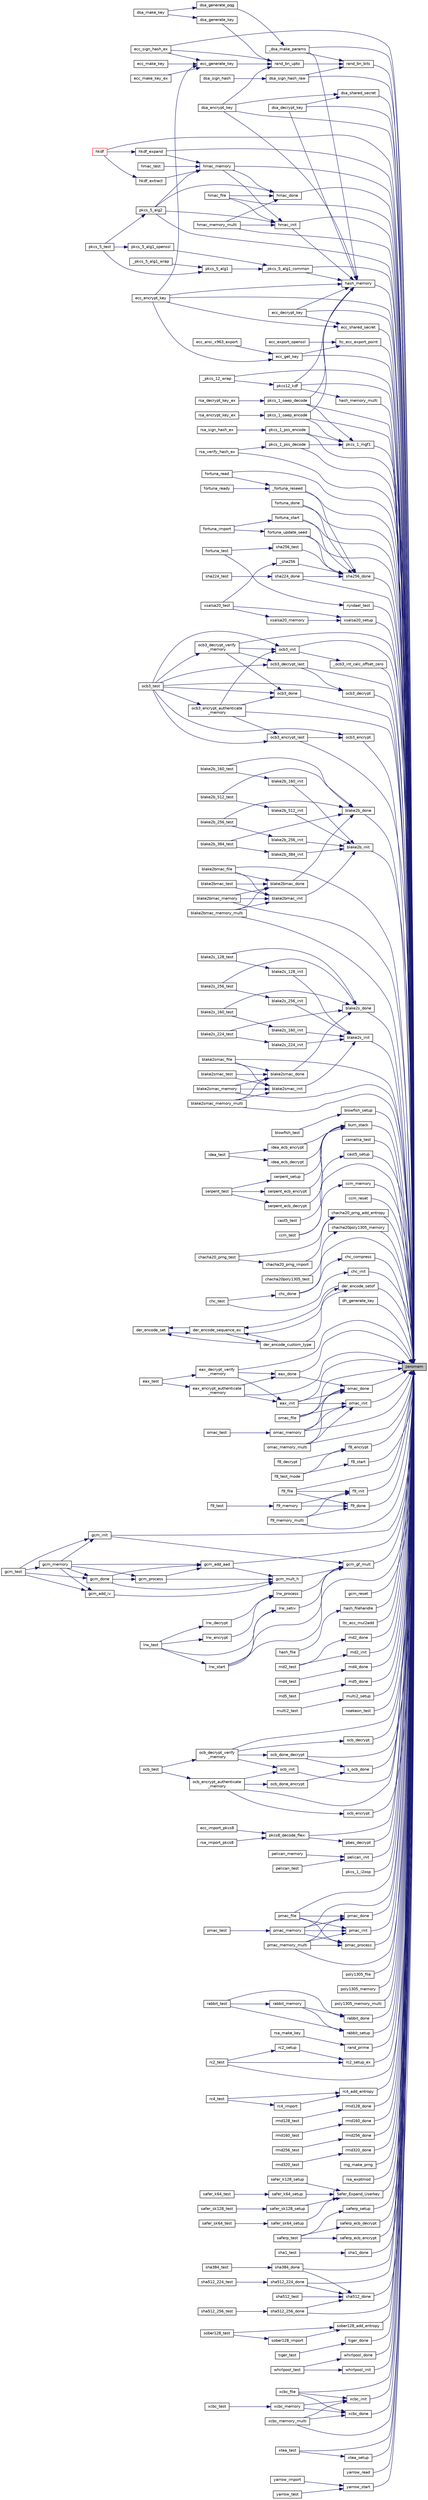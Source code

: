digraph "zeromem"
{
 // LATEX_PDF_SIZE
  edge [fontname="Helvetica",fontsize="10",labelfontname="Helvetica",labelfontsize="10"];
  node [fontname="Helvetica",fontsize="10",shape=record];
  rankdir="RL";
  Node144 [label="zeromem",height=0.2,width=0.4,color="black", fillcolor="grey75", style="filled", fontcolor="black",tooltip="Zero a block of memory."];
  Node144 -> Node145 [dir="back",color="midnightblue",fontsize="10",style="solid",fontname="Helvetica"];
  Node145 [label="_dsa_make_params",height=0.2,width=0.4,color="black", fillcolor="white", style="filled",URL="$dsa__generate__pqg_8c.html#ad38793673d78a4d45177d5b839e1e16b",tooltip="Create DSA parameters (INTERNAL ONLY, not part of public API)"];
  Node145 -> Node146 [dir="back",color="midnightblue",fontsize="10",style="solid",fontname="Helvetica"];
  Node146 [label="dsa_generate_pqg",height=0.2,width=0.4,color="black", fillcolor="white", style="filled",URL="$dsa__generate__pqg_8c.html#aa25c2f74420daea058431d3ad4b2340d",tooltip="Generate DSA parameters p, q & g."];
  Node146 -> Node147 [dir="back",color="midnightblue",fontsize="10",style="solid",fontname="Helvetica"];
  Node147 [label="dsa_make_key",height=0.2,width=0.4,color="black", fillcolor="white", style="filled",URL="$dsa__make__key_8c.html#a9b48ea999f1e23e839ae5b62aab985c6",tooltip="Old-style creation of a DSA key."];
  Node144 -> Node148 [dir="back",color="midnightblue",fontsize="10",style="solid",fontname="Helvetica"];
  Node148 [label="_fortuna_reseed",height=0.2,width=0.4,color="black", fillcolor="white", style="filled",URL="$fortuna_8c.html#aad833baa2e75f93d847e5a7ac30ea4d2",tooltip=" "];
  Node148 -> Node149 [dir="back",color="midnightblue",fontsize="10",style="solid",fontname="Helvetica"];
  Node149 [label="fortuna_ready",height=0.2,width=0.4,color="black", fillcolor="white", style="filled",URL="$fortuna_8c.html#a635d034d99b51a38b4a71fae3880b48f",tooltip="Make the PRNG ready to read from."];
  Node148 -> Node150 [dir="back",color="midnightblue",fontsize="10",style="solid",fontname="Helvetica"];
  Node150 [label="fortuna_read",height=0.2,width=0.4,color="black", fillcolor="white", style="filled",URL="$fortuna_8c.html#a19149fcfc926ab81d4acebfcf39b78f7",tooltip="Read from the PRNG."];
  Node144 -> Node151 [dir="back",color="midnightblue",fontsize="10",style="solid",fontname="Helvetica"];
  Node151 [label="_ocb3_int_calc_offset_zero",height=0.2,width=0.4,color="black", fillcolor="white", style="filled",URL="$ocb3__init_8c.html#ac90454e332f63cdeab4a6ab4c4b9ac25",tooltip=" "];
  Node151 -> Node152 [dir="back",color="midnightblue",fontsize="10",style="solid",fontname="Helvetica"];
  Node152 [label="ocb3_init",height=0.2,width=0.4,color="black", fillcolor="white", style="filled",URL="$ocb3__init_8c.html#aa623e20f84ca5fe394f7bd209d4da177",tooltip="Initialize an OCB context."];
  Node152 -> Node153 [dir="back",color="midnightblue",fontsize="10",style="solid",fontname="Helvetica"];
  Node153 [label="ocb3_decrypt_verify\l_memory",height=0.2,width=0.4,color="black", fillcolor="white", style="filled",URL="$ocb3__decrypt__verify__memory_8c.html#aaa794cde472d6ae35c5d0cf68842860d",tooltip="Decrypt and compare the tag with OCB."];
  Node153 -> Node154 [dir="back",color="midnightblue",fontsize="10",style="solid",fontname="Helvetica"];
  Node154 [label="ocb3_test",height=0.2,width=0.4,color="black", fillcolor="white", style="filled",URL="$ocb3__test_8c.html#afafd01785264b534d0ef8efb9fe530ef",tooltip="Test the OCB protocol."];
  Node152 -> Node155 [dir="back",color="midnightblue",fontsize="10",style="solid",fontname="Helvetica"];
  Node155 [label="ocb3_encrypt_authenticate\l_memory",height=0.2,width=0.4,color="black", fillcolor="white", style="filled",URL="$ocb3__encrypt__authenticate__memory_8c.html#a4f2509ac5594dc6dcead8ac840a30b91",tooltip="Encrypt and generate an authentication code for a buffer of memory."];
  Node155 -> Node154 [dir="back",color="midnightblue",fontsize="10",style="solid",fontname="Helvetica"];
  Node152 -> Node154 [dir="back",color="midnightblue",fontsize="10",style="solid",fontname="Helvetica"];
  Node144 -> Node156 [dir="back",color="midnightblue",fontsize="10",style="solid",fontname="Helvetica"];
  Node156 [label="_pkcs_12_wrap",height=0.2,width=0.4,color="black", fillcolor="white", style="filled",URL="$pbes1_8c.html#a5ef636c0a0791cbb9e9f179bbf82f157",tooltip=" "];
  Node144 -> Node157 [dir="back",color="midnightblue",fontsize="10",style="solid",fontname="Helvetica"];
  Node157 [label="_pkcs_5_alg1_common",height=0.2,width=0.4,color="black", fillcolor="white", style="filled",URL="$pkcs__5__1_8c.html#aa4612634ecf7147a57dfe724150e059a",tooltip="Execute PKCS #5 v1 in strict or OpenSSL EVP_BytesToKey()-compat mode."];
  Node157 -> Node158 [dir="back",color="midnightblue",fontsize="10",style="solid",fontname="Helvetica"];
  Node158 [label="pkcs_5_alg1",height=0.2,width=0.4,color="black", fillcolor="white", style="filled",URL="$pkcs__5__1_8c.html#ad4834c485adb4fc776af355582a96cb6",tooltip="Execute PKCS #5 v1 - Strict mode (no OpenSSL-compatible extension)"];
  Node158 -> Node159 [dir="back",color="midnightblue",fontsize="10",style="solid",fontname="Helvetica"];
  Node159 [label="_pkcs_5_alg1_wrap",height=0.2,width=0.4,color="black", fillcolor="white", style="filled",URL="$pbes1_8c.html#a24bb0a681a92f4c5c6b0b10b55bd825e",tooltip=" "];
  Node158 -> Node160 [dir="back",color="midnightblue",fontsize="10",style="solid",fontname="Helvetica"];
  Node160 [label="pkcs_5_test",height=0.2,width=0.4,color="black", fillcolor="white", style="filled",URL="$pkcs__5__test_8c.html#a1a78c0bca3595115dd9272c2026b607e",tooltip="PKCS #5 self-test."];
  Node157 -> Node161 [dir="back",color="midnightblue",fontsize="10",style="solid",fontname="Helvetica"];
  Node161 [label="pkcs_5_alg1_openssl",height=0.2,width=0.4,color="black", fillcolor="white", style="filled",URL="$pkcs__5__1_8c.html#ac6e1537b6861bbd16dff1469982277f1",tooltip="Execute PKCS #5 v1 - OpenSSL-extension-compatible mode."];
  Node161 -> Node160 [dir="back",color="midnightblue",fontsize="10",style="solid",fontname="Helvetica"];
  Node144 -> Node162 [dir="back",color="midnightblue",fontsize="10",style="solid",fontname="Helvetica"];
  Node162 [label="blake2b_done",height=0.2,width=0.4,color="black", fillcolor="white", style="filled",URL="$blake2b_8c.html#a0f0734cf05cdaa86e4658738c06653c2",tooltip="Terminate the hash to get the digest."];
  Node162 -> Node163 [dir="back",color="midnightblue",fontsize="10",style="solid",fontname="Helvetica"];
  Node163 [label="blake2b_160_test",height=0.2,width=0.4,color="black", fillcolor="white", style="filled",URL="$blake2b_8c.html#ada54df5eb119d8d34e55c004c98fa1c5",tooltip="Self-test the hash."];
  Node162 -> Node164 [dir="back",color="midnightblue",fontsize="10",style="solid",fontname="Helvetica"];
  Node164 [label="blake2b_256_test",height=0.2,width=0.4,color="black", fillcolor="white", style="filled",URL="$blake2b_8c.html#a53be5fcfcd1910bf5aae5013563e396b",tooltip="Self-test the hash."];
  Node162 -> Node165 [dir="back",color="midnightblue",fontsize="10",style="solid",fontname="Helvetica"];
  Node165 [label="blake2b_384_test",height=0.2,width=0.4,color="black", fillcolor="white", style="filled",URL="$blake2b_8c.html#a7e9931db13f3096dc2521ecc353539c4",tooltip="Self-test the hash."];
  Node162 -> Node166 [dir="back",color="midnightblue",fontsize="10",style="solid",fontname="Helvetica"];
  Node166 [label="blake2b_512_test",height=0.2,width=0.4,color="black", fillcolor="white", style="filled",URL="$blake2b_8c.html#ad2bd405cb693aaaef5ea8811859eddd0",tooltip="Self-test the hash."];
  Node162 -> Node167 [dir="back",color="midnightblue",fontsize="10",style="solid",fontname="Helvetica"];
  Node167 [label="blake2bmac_done",height=0.2,width=0.4,color="black", fillcolor="white", style="filled",URL="$blake2bmac_8c.html#a9e287a6617ddcbeae84b0f486990aa11",tooltip="Terminate a BLAKE2B MAC session."];
  Node167 -> Node168 [dir="back",color="midnightblue",fontsize="10",style="solid",fontname="Helvetica"];
  Node168 [label="blake2bmac_file",height=0.2,width=0.4,color="black", fillcolor="white", style="filled",URL="$blake2bmac__file_8c.html#a372c957a4b186ee3a6f737eacfd0b9b3",tooltip="BLAKE2B MAC a file."];
  Node167 -> Node169 [dir="back",color="midnightblue",fontsize="10",style="solid",fontname="Helvetica"];
  Node169 [label="blake2bmac_memory",height=0.2,width=0.4,color="black", fillcolor="white", style="filled",URL="$blake2bmac__memory_8c.html#a77f61ab09e05bfd6b7953ec24b3f55c0",tooltip="BLAKE2B MAC a block of memory to produce the authentication tag."];
  Node167 -> Node170 [dir="back",color="midnightblue",fontsize="10",style="solid",fontname="Helvetica"];
  Node170 [label="blake2bmac_memory_multi",height=0.2,width=0.4,color="black", fillcolor="white", style="filled",URL="$blake2bmac__memory__multi_8c.html#aec804c047997d283f5b0d8ec8b8c20c0",tooltip="BLAKE2B MAC multiple blocks of memory to produce the authentication tag."];
  Node167 -> Node171 [dir="back",color="midnightblue",fontsize="10",style="solid",fontname="Helvetica"];
  Node171 [label="blake2bmac_test",height=0.2,width=0.4,color="black", fillcolor="white", style="filled",URL="$blake2bmac__test_8c.html#ad73d93774d527ef21c4fa0da9bafbb60",tooltip=" "];
  Node144 -> Node172 [dir="back",color="midnightblue",fontsize="10",style="solid",fontname="Helvetica"];
  Node172 [label="blake2b_init",height=0.2,width=0.4,color="black", fillcolor="white", style="filled",URL="$blake2b_8c.html#a1f07c7dccb6eb40dfd3c86314c103174",tooltip="Initialize the hash/MAC state."];
  Node172 -> Node173 [dir="back",color="midnightblue",fontsize="10",style="solid",fontname="Helvetica"];
  Node173 [label="blake2b_160_init",height=0.2,width=0.4,color="black", fillcolor="white", style="filled",URL="$blake2b_8c.html#a052af9541a8f79e9217d996de94b1b8a",tooltip="Initialize the hash state."];
  Node173 -> Node163 [dir="back",color="midnightblue",fontsize="10",style="solid",fontname="Helvetica"];
  Node172 -> Node174 [dir="back",color="midnightblue",fontsize="10",style="solid",fontname="Helvetica"];
  Node174 [label="blake2b_256_init",height=0.2,width=0.4,color="black", fillcolor="white", style="filled",URL="$blake2b_8c.html#ae4b7d7f4c73a528fc5a3ebcec766025b",tooltip="Initialize the hash state."];
  Node174 -> Node164 [dir="back",color="midnightblue",fontsize="10",style="solid",fontname="Helvetica"];
  Node172 -> Node175 [dir="back",color="midnightblue",fontsize="10",style="solid",fontname="Helvetica"];
  Node175 [label="blake2b_384_init",height=0.2,width=0.4,color="black", fillcolor="white", style="filled",URL="$blake2b_8c.html#a95985494dcd2c6b0106b3f15499ccf42",tooltip="Initialize the hash state."];
  Node175 -> Node165 [dir="back",color="midnightblue",fontsize="10",style="solid",fontname="Helvetica"];
  Node172 -> Node176 [dir="back",color="midnightblue",fontsize="10",style="solid",fontname="Helvetica"];
  Node176 [label="blake2b_512_init",height=0.2,width=0.4,color="black", fillcolor="white", style="filled",URL="$blake2b_8c.html#adb0897fdd5dee9830adcb23b19ebe0f1",tooltip="Initialize the hash state."];
  Node176 -> Node166 [dir="back",color="midnightblue",fontsize="10",style="solid",fontname="Helvetica"];
  Node172 -> Node177 [dir="back",color="midnightblue",fontsize="10",style="solid",fontname="Helvetica"];
  Node177 [label="blake2bmac_init",height=0.2,width=0.4,color="black", fillcolor="white", style="filled",URL="$blake2bmac_8c.html#af04b5fc328376e2434cdff29e2beae41",tooltip="Initialize an BLAKE2B MAC context."];
  Node177 -> Node168 [dir="back",color="midnightblue",fontsize="10",style="solid",fontname="Helvetica"];
  Node177 -> Node169 [dir="back",color="midnightblue",fontsize="10",style="solid",fontname="Helvetica"];
  Node177 -> Node170 [dir="back",color="midnightblue",fontsize="10",style="solid",fontname="Helvetica"];
  Node177 -> Node171 [dir="back",color="midnightblue",fontsize="10",style="solid",fontname="Helvetica"];
  Node144 -> Node168 [dir="back",color="midnightblue",fontsize="10",style="solid",fontname="Helvetica"];
  Node144 -> Node169 [dir="back",color="midnightblue",fontsize="10",style="solid",fontname="Helvetica"];
  Node144 -> Node170 [dir="back",color="midnightblue",fontsize="10",style="solid",fontname="Helvetica"];
  Node144 -> Node178 [dir="back",color="midnightblue",fontsize="10",style="solid",fontname="Helvetica"];
  Node178 [label="blake2s_done",height=0.2,width=0.4,color="black", fillcolor="white", style="filled",URL="$blake2s_8c.html#a951f967f191626d78ef0c4202dceac46",tooltip="Terminate the hash to get the digest."];
  Node178 -> Node179 [dir="back",color="midnightblue",fontsize="10",style="solid",fontname="Helvetica"];
  Node179 [label="blake2s_128_test",height=0.2,width=0.4,color="black", fillcolor="white", style="filled",URL="$blake2s_8c.html#a35ad837b8eb060d5ada9e83aa4fc05e1",tooltip="Self-test the hash."];
  Node178 -> Node180 [dir="back",color="midnightblue",fontsize="10",style="solid",fontname="Helvetica"];
  Node180 [label="blake2s_160_test",height=0.2,width=0.4,color="black", fillcolor="white", style="filled",URL="$blake2s_8c.html#a547bd6f8ec7604f9482ca05d52de1d53",tooltip="Self-test the hash."];
  Node178 -> Node181 [dir="back",color="midnightblue",fontsize="10",style="solid",fontname="Helvetica"];
  Node181 [label="blake2s_224_test",height=0.2,width=0.4,color="black", fillcolor="white", style="filled",URL="$blake2s_8c.html#ab0d7984b339f968398dc6b63fb3732f5",tooltip="Self-test the hash."];
  Node178 -> Node182 [dir="back",color="midnightblue",fontsize="10",style="solid",fontname="Helvetica"];
  Node182 [label="blake2s_256_test",height=0.2,width=0.4,color="black", fillcolor="white", style="filled",URL="$blake2s_8c.html#a89560ab6554753baea0950372744f02e",tooltip="Self-test the hash."];
  Node178 -> Node183 [dir="back",color="midnightblue",fontsize="10",style="solid",fontname="Helvetica"];
  Node183 [label="blake2smac_done",height=0.2,width=0.4,color="black", fillcolor="white", style="filled",URL="$blake2smac_8c.html#af268b3c5222438337934ed26be851579",tooltip="Terminate a BLAKE2S MAC session."];
  Node183 -> Node184 [dir="back",color="midnightblue",fontsize="10",style="solid",fontname="Helvetica"];
  Node184 [label="blake2smac_file",height=0.2,width=0.4,color="black", fillcolor="white", style="filled",URL="$blake2smac__file_8c.html#abc529c6de44b41397be3a1d166d9a7ba",tooltip="BLAKE2S MAC a file."];
  Node183 -> Node185 [dir="back",color="midnightblue",fontsize="10",style="solid",fontname="Helvetica"];
  Node185 [label="blake2smac_memory",height=0.2,width=0.4,color="black", fillcolor="white", style="filled",URL="$blake2smac__memory_8c.html#aea1e8633862804ea1944985b7c5f17d8",tooltip="BLAKE2S MAC a block of memory to produce the authentication tag."];
  Node183 -> Node186 [dir="back",color="midnightblue",fontsize="10",style="solid",fontname="Helvetica"];
  Node186 [label="blake2smac_memory_multi",height=0.2,width=0.4,color="black", fillcolor="white", style="filled",URL="$blake2smac__memory__multi_8c.html#a535ad0f9c023812c0651cd566912d958",tooltip="BLAKE2S MAC multiple blocks of memory to produce the authentication tag."];
  Node183 -> Node187 [dir="back",color="midnightblue",fontsize="10",style="solid",fontname="Helvetica"];
  Node187 [label="blake2smac_test",height=0.2,width=0.4,color="black", fillcolor="white", style="filled",URL="$blake2smac__test_8c.html#a42d2cb7bf53a66b206aef3ba1a889173",tooltip=" "];
  Node144 -> Node188 [dir="back",color="midnightblue",fontsize="10",style="solid",fontname="Helvetica"];
  Node188 [label="blake2s_init",height=0.2,width=0.4,color="black", fillcolor="white", style="filled",URL="$blake2s_8c.html#a93c803f6354c661107d65ddc22cfc77f",tooltip="Initialize the hash/MAC state."];
  Node188 -> Node189 [dir="back",color="midnightblue",fontsize="10",style="solid",fontname="Helvetica"];
  Node189 [label="blake2s_128_init",height=0.2,width=0.4,color="black", fillcolor="white", style="filled",URL="$blake2s_8c.html#a3ffef0e3850163c769ac81d187d880db",tooltip="Initialize the hash state."];
  Node189 -> Node179 [dir="back",color="midnightblue",fontsize="10",style="solid",fontname="Helvetica"];
  Node188 -> Node190 [dir="back",color="midnightblue",fontsize="10",style="solid",fontname="Helvetica"];
  Node190 [label="blake2s_160_init",height=0.2,width=0.4,color="black", fillcolor="white", style="filled",URL="$blake2s_8c.html#ad1196cb2fa2a712bb4863d6718782e11",tooltip="Initialize the hash state."];
  Node190 -> Node180 [dir="back",color="midnightblue",fontsize="10",style="solid",fontname="Helvetica"];
  Node188 -> Node191 [dir="back",color="midnightblue",fontsize="10",style="solid",fontname="Helvetica"];
  Node191 [label="blake2s_224_init",height=0.2,width=0.4,color="black", fillcolor="white", style="filled",URL="$blake2s_8c.html#a39d88962176ad783d902a6c4f569b1fe",tooltip="Initialize the hash state."];
  Node191 -> Node181 [dir="back",color="midnightblue",fontsize="10",style="solid",fontname="Helvetica"];
  Node188 -> Node192 [dir="back",color="midnightblue",fontsize="10",style="solid",fontname="Helvetica"];
  Node192 [label="blake2s_256_init",height=0.2,width=0.4,color="black", fillcolor="white", style="filled",URL="$blake2s_8c.html#aeed065e85d4d9ad6ef1f785da9dcb06f",tooltip="Initialize the hash state."];
  Node192 -> Node182 [dir="back",color="midnightblue",fontsize="10",style="solid",fontname="Helvetica"];
  Node188 -> Node193 [dir="back",color="midnightblue",fontsize="10",style="solid",fontname="Helvetica"];
  Node193 [label="blake2smac_init",height=0.2,width=0.4,color="black", fillcolor="white", style="filled",URL="$blake2smac_8c.html#ac5b0577823c5740bc16b658ba4dbfd02",tooltip="Initialize an BLAKE2S MAC context."];
  Node193 -> Node184 [dir="back",color="midnightblue",fontsize="10",style="solid",fontname="Helvetica"];
  Node193 -> Node185 [dir="back",color="midnightblue",fontsize="10",style="solid",fontname="Helvetica"];
  Node193 -> Node186 [dir="back",color="midnightblue",fontsize="10",style="solid",fontname="Helvetica"];
  Node193 -> Node187 [dir="back",color="midnightblue",fontsize="10",style="solid",fontname="Helvetica"];
  Node144 -> Node184 [dir="back",color="midnightblue",fontsize="10",style="solid",fontname="Helvetica"];
  Node144 -> Node185 [dir="back",color="midnightblue",fontsize="10",style="solid",fontname="Helvetica"];
  Node144 -> Node186 [dir="back",color="midnightblue",fontsize="10",style="solid",fontname="Helvetica"];
  Node144 -> Node194 [dir="back",color="midnightblue",fontsize="10",style="solid",fontname="Helvetica"];
  Node194 [label="blowfish_setup",height=0.2,width=0.4,color="black", fillcolor="white", style="filled",URL="$blowfish_8c.html#ac8a23f85314c81754968f73579542d8b",tooltip="Initialize the Blowfish block cipher."];
  Node194 -> Node195 [dir="back",color="midnightblue",fontsize="10",style="solid",fontname="Helvetica"];
  Node195 [label="blowfish_test",height=0.2,width=0.4,color="black", fillcolor="white", style="filled",URL="$blowfish_8c.html#a7e2b92d43b125cabdf319becaf99f201",tooltip="Performs a self-test of the Blowfish block cipher."];
  Node144 -> Node196 [dir="back",color="midnightblue",fontsize="10",style="solid",fontname="Helvetica"];
  Node196 [label="burn_stack",height=0.2,width=0.4,color="black", fillcolor="white", style="filled",URL="$burn__stack_8c.html#aea4187c8bba7b6cd9a358041089680ac",tooltip="Burn some stack memory."];
  Node196 -> Node197 [dir="back",color="midnightblue",fontsize="10",style="solid",fontname="Helvetica"];
  Node197 [label="idea_ecb_encrypt",height=0.2,width=0.4,color="black", fillcolor="white", style="filled",URL="$idea_8c.html#aa107ed890451e182e4b97a8316227f03",tooltip=" "];
  Node197 -> Node198 [dir="back",color="midnightblue",fontsize="10",style="solid",fontname="Helvetica"];
  Node198 [label="idea_test",height=0.2,width=0.4,color="black", fillcolor="white", style="filled",URL="$idea_8c.html#ad92e9322772754b8d6f1d62d093ed022",tooltip=" "];
  Node196 -> Node199 [dir="back",color="midnightblue",fontsize="10",style="solid",fontname="Helvetica"];
  Node199 [label="idea_ecb_decrypt",height=0.2,width=0.4,color="black", fillcolor="white", style="filled",URL="$idea_8c.html#add641467cf266ad9baf4869eb2c9aa5c",tooltip=" "];
  Node199 -> Node198 [dir="back",color="midnightblue",fontsize="10",style="solid",fontname="Helvetica"];
  Node196 -> Node200 [dir="back",color="midnightblue",fontsize="10",style="solid",fontname="Helvetica"];
  Node200 [label="serpent_setup",height=0.2,width=0.4,color="black", fillcolor="white", style="filled",URL="$serpent_8c.html#a760fbf5d7d4d33e3f3510e372b1d8630",tooltip=" "];
  Node200 -> Node201 [dir="back",color="midnightblue",fontsize="10",style="solid",fontname="Helvetica"];
  Node201 [label="serpent_test",height=0.2,width=0.4,color="black", fillcolor="white", style="filled",URL="$serpent_8c.html#ace09100764d8412de97886d82f794e03",tooltip=" "];
  Node196 -> Node202 [dir="back",color="midnightblue",fontsize="10",style="solid",fontname="Helvetica"];
  Node202 [label="serpent_ecb_encrypt",height=0.2,width=0.4,color="black", fillcolor="white", style="filled",URL="$serpent_8c.html#ab8c192997dc75850afe136b72d39a0f2",tooltip=" "];
  Node202 -> Node201 [dir="back",color="midnightblue",fontsize="10",style="solid",fontname="Helvetica"];
  Node196 -> Node203 [dir="back",color="midnightblue",fontsize="10",style="solid",fontname="Helvetica"];
  Node203 [label="serpent_ecb_decrypt",height=0.2,width=0.4,color="black", fillcolor="white", style="filled",URL="$serpent_8c.html#a46de2073180230ec624b901f27572557",tooltip=" "];
  Node203 -> Node201 [dir="back",color="midnightblue",fontsize="10",style="solid",fontname="Helvetica"];
  Node144 -> Node204 [dir="back",color="midnightblue",fontsize="10",style="solid",fontname="Helvetica"];
  Node204 [label="camellia_test",height=0.2,width=0.4,color="black", fillcolor="white", style="filled",URL="$camellia_8c.html#a2af9ab6e44a83ed8fa753deece2c6749",tooltip=" "];
  Node144 -> Node205 [dir="back",color="midnightblue",fontsize="10",style="solid",fontname="Helvetica"];
  Node205 [label="cast5_setup",height=0.2,width=0.4,color="black", fillcolor="white", style="filled",URL="$cast5_8c.html#aa76a3eb67caeddcfdc467a5d3fde9f1a",tooltip="Initialize the LTC_CAST5 block cipher."];
  Node205 -> Node206 [dir="back",color="midnightblue",fontsize="10",style="solid",fontname="Helvetica"];
  Node206 [label="cast5_test",height=0.2,width=0.4,color="black", fillcolor="white", style="filled",URL="$cast5_8c.html#a43713a874b3ac6a93bbeed5dd301f455",tooltip="Performs a self-test of the LTC_CAST5 block cipher."];
  Node144 -> Node207 [dir="back",color="midnightblue",fontsize="10",style="solid",fontname="Helvetica"];
  Node207 [label="ccm_memory",height=0.2,width=0.4,color="black", fillcolor="white", style="filled",URL="$ccm__memory_8c.html#acdd7923e6aee8984662ed5000dc2d7fe",tooltip="CCM encrypt/decrypt and produce an authentication tag."];
  Node207 -> Node208 [dir="back",color="midnightblue",fontsize="10",style="solid",fontname="Helvetica"];
  Node208 [label="ccm_test",height=0.2,width=0.4,color="black", fillcolor="white", style="filled",URL="$ccm__test_8c.html#af02fbfac6da1b71a49ad14537796b006",tooltip=" "];
  Node144 -> Node209 [dir="back",color="midnightblue",fontsize="10",style="solid",fontname="Helvetica"];
  Node209 [label="ccm_reset",height=0.2,width=0.4,color="black", fillcolor="white", style="filled",URL="$ccm__reset_8c.html#abac05743e99552a3d1591e728b6fe034",tooltip="Reset a CCM state to as if you just called ccm_init()."];
  Node144 -> Node208 [dir="back",color="midnightblue",fontsize="10",style="solid",fontname="Helvetica"];
  Node144 -> Node210 [dir="back",color="midnightblue",fontsize="10",style="solid",fontname="Helvetica"];
  Node210 [label="chacha20_prng_add_entropy",height=0.2,width=0.4,color="black", fillcolor="white", style="filled",URL="$chacha20_8c.html#ae75ffa7e5ccf945ae352f106fb3b3f13",tooltip="Add entropy to the PRNG state."];
  Node210 -> Node211 [dir="back",color="midnightblue",fontsize="10",style="solid",fontname="Helvetica"];
  Node211 [label="chacha20_prng_import",height=0.2,width=0.4,color="black", fillcolor="white", style="filled",URL="$chacha20_8c.html#aec1d8ebf9e796fe1223995e48d665a92",tooltip="Import a PRNG state."];
  Node211 -> Node212 [dir="back",color="midnightblue",fontsize="10",style="solid",fontname="Helvetica"];
  Node212 [label="chacha20_prng_test",height=0.2,width=0.4,color="black", fillcolor="white", style="filled",URL="$chacha20_8c.html#a1c178a6f1b7255371d3340913c29b64a",tooltip="PRNG self-test."];
  Node210 -> Node212 [dir="back",color="midnightblue",fontsize="10",style="solid",fontname="Helvetica"];
  Node144 -> Node213 [dir="back",color="midnightblue",fontsize="10",style="solid",fontname="Helvetica"];
  Node213 [label="chacha20poly1305_memory",height=0.2,width=0.4,color="black", fillcolor="white", style="filled",URL="$chacha20poly1305__memory_8c.html#a1ad9f37fe4a4ac32fad1a1ab97f99d30",tooltip="Process an entire GCM packet in one call."];
  Node213 -> Node214 [dir="back",color="midnightblue",fontsize="10",style="solid",fontname="Helvetica"];
  Node214 [label="chacha20poly1305_test",height=0.2,width=0.4,color="black", fillcolor="white", style="filled",URL="$chacha20poly1305__test_8c.html#a3ed16a3fd7fc440bc9137936ddb99793",tooltip=" "];
  Node144 -> Node215 [dir="back",color="midnightblue",fontsize="10",style="solid",fontname="Helvetica"];
  Node215 [label="chc_compress",height=0.2,width=0.4,color="black", fillcolor="white", style="filled",URL="$chc_8c.html#ab3ddd709c120ad803c832dd2660dc650",tooltip=" "];
  Node215 -> Node216 [dir="back",color="midnightblue",fontsize="10",style="solid",fontname="Helvetica"];
  Node216 [label="chc_done",height=0.2,width=0.4,color="black", fillcolor="white", style="filled",URL="$chc_8c.html#a6c643b9e5929a5ce3426410fd4eceb59",tooltip="Terminate the hash to get the digest."];
  Node216 -> Node217 [dir="back",color="midnightblue",fontsize="10",style="solid",fontname="Helvetica"];
  Node217 [label="chc_test",height=0.2,width=0.4,color="black", fillcolor="white", style="filled",URL="$chc_8c.html#a1467e832993ba079f27160687745fdcd",tooltip="Self-test the hash."];
  Node144 -> Node216 [dir="back",color="midnightblue",fontsize="10",style="solid",fontname="Helvetica"];
  Node144 -> Node218 [dir="back",color="midnightblue",fontsize="10",style="solid",fontname="Helvetica"];
  Node218 [label="chc_init",height=0.2,width=0.4,color="black", fillcolor="white", style="filled",URL="$chc_8c.html#aa2b49244a7f42e648b80c07e443b31c7",tooltip="Initialize the hash state."];
  Node218 -> Node217 [dir="back",color="midnightblue",fontsize="10",style="solid",fontname="Helvetica"];
  Node144 -> Node219 [dir="back",color="midnightblue",fontsize="10",style="solid",fontname="Helvetica"];
  Node219 [label="der_encode_setof",height=0.2,width=0.4,color="black", fillcolor="white", style="filled",URL="$der__encode__setof_8c.html#a5187d93224e9b002d4e7db8c7d721339",tooltip="Encode a SETOF stucture."];
  Node219 -> Node220 [dir="back",color="midnightblue",fontsize="10",style="solid",fontname="Helvetica"];
  Node220 [label="der_encode_custom_type",height=0.2,width=0.4,color="black", fillcolor="white", style="filled",URL="$der__encode__custom__type_8c.html#a20c801e1d73f944c7f43acc2228211b2",tooltip="Encode a Custom Type."];
  Node220 -> Node221 [dir="back",color="midnightblue",fontsize="10",style="solid",fontname="Helvetica"];
  Node221 [label="der_encode_sequence_ex",height=0.2,width=0.4,color="black", fillcolor="white", style="filled",URL="$der__encode__sequence__ex_8c.html#af435bfc378dd9f42af2a211c0fe1aced",tooltip="Encode a SEQUENCE."];
  Node221 -> Node220 [dir="back",color="midnightblue",fontsize="10",style="solid",fontname="Helvetica"];
  Node221 -> Node222 [dir="back",color="midnightblue",fontsize="10",style="solid",fontname="Helvetica"];
  Node222 [label="der_encode_set",height=0.2,width=0.4,color="black", fillcolor="white", style="filled",URL="$der__encode__set_8c.html#a4aa04a42171146d2f510e41b84dd72f1",tooltip=" "];
  Node222 -> Node220 [dir="back",color="midnightblue",fontsize="10",style="solid",fontname="Helvetica"];
  Node222 -> Node221 [dir="back",color="midnightblue",fontsize="10",style="solid",fontname="Helvetica"];
  Node221 -> Node219 [dir="back",color="midnightblue",fontsize="10",style="solid",fontname="Helvetica"];
  Node219 -> Node221 [dir="back",color="midnightblue",fontsize="10",style="solid",fontname="Helvetica"];
  Node144 -> Node223 [dir="back",color="midnightblue",fontsize="10",style="solid",fontname="Helvetica"];
  Node223 [label="dh_generate_key",height=0.2,width=0.4,color="black", fillcolor="white", style="filled",URL="$dh__generate__key_8c.html#ab1d01a4bd250336b21aff7a863d785de",tooltip=" "];
  Node144 -> Node224 [dir="back",color="midnightblue",fontsize="10",style="solid",fontname="Helvetica"];
  Node224 [label="dsa_decrypt_key",height=0.2,width=0.4,color="black", fillcolor="white", style="filled",URL="$dsa__decrypt__key_8c.html#a6f80d854fbdd56020ea641c4e4e47a4c",tooltip="Decrypt an DSA encrypted key."];
  Node144 -> Node225 [dir="back",color="midnightblue",fontsize="10",style="solid",fontname="Helvetica"];
  Node225 [label="dsa_encrypt_key",height=0.2,width=0.4,color="black", fillcolor="white", style="filled",URL="$dsa__encrypt__key_8c.html#ab65138d407e0660f6f2f7cb7e7dcb24b",tooltip="Encrypt a symmetric key with DSA."];
  Node144 -> Node226 [dir="back",color="midnightblue",fontsize="10",style="solid",fontname="Helvetica"];
  Node226 [label="dsa_shared_secret",height=0.2,width=0.4,color="black", fillcolor="white", style="filled",URL="$dsa__shared__secret_8c.html#a7fa65ac53b86490d87a71daaaaca89fe",tooltip="Create a DSA shared secret between two keys."];
  Node226 -> Node224 [dir="back",color="midnightblue",fontsize="10",style="solid",fontname="Helvetica"];
  Node226 -> Node225 [dir="back",color="midnightblue",fontsize="10",style="solid",fontname="Helvetica"];
  Node144 -> Node227 [dir="back",color="midnightblue",fontsize="10",style="solid",fontname="Helvetica"];
  Node227 [label="dsa_sign_hash_raw",height=0.2,width=0.4,color="black", fillcolor="white", style="filled",URL="$dsa__sign__hash_8c.html#a1073fec547694360cd9f2a3d81c7260a",tooltip="Sign a hash with DSA."];
  Node227 -> Node228 [dir="back",color="midnightblue",fontsize="10",style="solid",fontname="Helvetica"];
  Node228 [label="dsa_sign_hash",height=0.2,width=0.4,color="black", fillcolor="white", style="filled",URL="$dsa__sign__hash_8c.html#a83c6d4c1243acbc906e872e20de3bba2",tooltip="Sign a hash with DSA."];
  Node144 -> Node229 [dir="back",color="midnightblue",fontsize="10",style="solid",fontname="Helvetica"];
  Node229 [label="eax_decrypt_verify\l_memory",height=0.2,width=0.4,color="black", fillcolor="white", style="filled",URL="$eax__decrypt__verify__memory_8c.html#ab4d3f7a8561cc2cbce16949a1ee0d00c",tooltip="Decrypt a block of memory and verify the provided MAC tag with EAX."];
  Node229 -> Node230 [dir="back",color="midnightblue",fontsize="10",style="solid",fontname="Helvetica"];
  Node230 [label="eax_test",height=0.2,width=0.4,color="black", fillcolor="white", style="filled",URL="$eax__test_8c.html#a9e708c531b1c375a3d086f43a192c455",tooltip="Test the EAX implementation."];
  Node144 -> Node231 [dir="back",color="midnightblue",fontsize="10",style="solid",fontname="Helvetica"];
  Node231 [label="eax_done",height=0.2,width=0.4,color="black", fillcolor="white", style="filled",URL="$eax__done_8c.html#ad8e287fe7144dae9e4eac1e755d973cf",tooltip="Terminate an EAX session and get the tag."];
  Node231 -> Node229 [dir="back",color="midnightblue",fontsize="10",style="solid",fontname="Helvetica"];
  Node231 -> Node232 [dir="back",color="midnightblue",fontsize="10",style="solid",fontname="Helvetica"];
  Node232 [label="eax_encrypt_authenticate\l_memory",height=0.2,width=0.4,color="black", fillcolor="white", style="filled",URL="$eax__encrypt__authenticate__memory_8c.html#ae398a749e5591537487ab93b4a9fec24",tooltip="EAX encrypt and produce an authentication tag."];
  Node232 -> Node230 [dir="back",color="midnightblue",fontsize="10",style="solid",fontname="Helvetica"];
  Node144 -> Node232 [dir="back",color="midnightblue",fontsize="10",style="solid",fontname="Helvetica"];
  Node144 -> Node233 [dir="back",color="midnightblue",fontsize="10",style="solid",fontname="Helvetica"];
  Node233 [label="eax_init",height=0.2,width=0.4,color="black", fillcolor="white", style="filled",URL="$eax__init_8c.html#ac35fd0cc9f76c2e8052efb3c22f1559c",tooltip="Initialized an EAX state."];
  Node233 -> Node229 [dir="back",color="midnightblue",fontsize="10",style="solid",fontname="Helvetica"];
  Node233 -> Node232 [dir="back",color="midnightblue",fontsize="10",style="solid",fontname="Helvetica"];
  Node144 -> Node234 [dir="back",color="midnightblue",fontsize="10",style="solid",fontname="Helvetica"];
  Node234 [label="ecc_decrypt_key",height=0.2,width=0.4,color="black", fillcolor="white", style="filled",URL="$ecc__decrypt__key_8c.html#adfbc21632ec24dad838fa0700154a57d",tooltip="Decrypt an ECC encrypted key."];
  Node144 -> Node235 [dir="back",color="midnightblue",fontsize="10",style="solid",fontname="Helvetica"];
  Node235 [label="ecc_encrypt_key",height=0.2,width=0.4,color="black", fillcolor="white", style="filled",URL="$ecc__encrypt__key_8c.html#a16164f1e295b1c88e6b81a9ece26cd70",tooltip="Encrypt a symmetric key with ECC."];
  Node144 -> Node236 [dir="back",color="midnightblue",fontsize="10",style="solid",fontname="Helvetica"];
  Node236 [label="ecc_get_key",height=0.2,width=0.4,color="black", fillcolor="white", style="filled",URL="$ecc__get__key_8c.html#a0e02195ff24ed2e20bac2f2aa97ba487",tooltip="Export raw public or private key (public keys = ANS X9.63 compressed or uncompressed; private keys = ..."];
  Node236 -> Node237 [dir="back",color="midnightblue",fontsize="10",style="solid",fontname="Helvetica"];
  Node237 [label="ecc_ansi_x963_export",height=0.2,width=0.4,color="black", fillcolor="white", style="filled",URL="$ecc__ansi__x963__export_8c.html#a75a6a5511113a7f4c77b7d5462806c3d",tooltip="ECC X9.63 (Sec."];
  Node236 -> Node235 [dir="back",color="midnightblue",fontsize="10",style="solid",fontname="Helvetica"];
  Node144 -> Node238 [dir="back",color="midnightblue",fontsize="10",style="solid",fontname="Helvetica"];
  Node238 [label="ecc_shared_secret",height=0.2,width=0.4,color="black", fillcolor="white", style="filled",URL="$ecc__shared__secret_8c.html#aca2bced5e25b262ad6fdafe15f5ea784",tooltip="Create an ECC shared secret between two keys."];
  Node238 -> Node234 [dir="back",color="midnightblue",fontsize="10",style="solid",fontname="Helvetica"];
  Node238 -> Node235 [dir="back",color="midnightblue",fontsize="10",style="solid",fontname="Helvetica"];
  Node144 -> Node239 [dir="back",color="midnightblue",fontsize="10",style="solid",fontname="Helvetica"];
  Node239 [label="ecc_sign_hash_ex",height=0.2,width=0.4,color="black", fillcolor="white", style="filled",URL="$ecc__sign__hash_8c.html#a96afaf55b03386145e3061fc42a9636b",tooltip="Sign a message digest."];
  Node144 -> Node240 [dir="back",color="midnightblue",fontsize="10",style="solid",fontname="Helvetica"];
  Node240 [label="f8_encrypt",height=0.2,width=0.4,color="black", fillcolor="white", style="filled",URL="$f8__encrypt_8c.html#ab9fd6d99b51ca455636ab5c46fd057e3",tooltip="F8 encrypt."];
  Node240 -> Node241 [dir="back",color="midnightblue",fontsize="10",style="solid",fontname="Helvetica"];
  Node241 [label="f8_decrypt",height=0.2,width=0.4,color="black", fillcolor="white", style="filled",URL="$f8__decrypt_8c.html#a38caf267aa4f5dddbc5cb36d230b5238",tooltip="F8 decrypt."];
  Node240 -> Node242 [dir="back",color="midnightblue",fontsize="10",style="solid",fontname="Helvetica"];
  Node242 [label="f8_test_mode",height=0.2,width=0.4,color="black", fillcolor="white", style="filled",URL="$f8__test__mode_8c.html#ad65a1bfd03de46011299df002fd60d33",tooltip=" "];
  Node144 -> Node243 [dir="back",color="midnightblue",fontsize="10",style="solid",fontname="Helvetica"];
  Node243 [label="f8_start",height=0.2,width=0.4,color="black", fillcolor="white", style="filled",URL="$f8__start_8c.html#a99e5ee7a6073e8097187ac64bfb6f039",tooltip="Initialize an F8 context."];
  Node243 -> Node242 [dir="back",color="midnightblue",fontsize="10",style="solid",fontname="Helvetica"];
  Node144 -> Node244 [dir="back",color="midnightblue",fontsize="10",style="solid",fontname="Helvetica"];
  Node244 [label="f9_done",height=0.2,width=0.4,color="black", fillcolor="white", style="filled",URL="$f9__done_8c.html#a4ddef8a69a1679483d24bce59382fc49",tooltip="Terminate the f9-MAC state."];
  Node244 -> Node245 [dir="back",color="midnightblue",fontsize="10",style="solid",fontname="Helvetica"];
  Node245 [label="f9_file",height=0.2,width=0.4,color="black", fillcolor="white", style="filled",URL="$f9__file_8c.html#a4c1ea12d1c638f066c93908a118ec404",tooltip="f9 a file"];
  Node244 -> Node246 [dir="back",color="midnightblue",fontsize="10",style="solid",fontname="Helvetica"];
  Node246 [label="f9_memory",height=0.2,width=0.4,color="black", fillcolor="white", style="filled",URL="$f9__memory_8c.html#a8d8a8a7f9014e8b36484d2c992e9eb10",tooltip="f9-MAC a block of memory"];
  Node246 -> Node247 [dir="back",color="midnightblue",fontsize="10",style="solid",fontname="Helvetica"];
  Node247 [label="f9_test",height=0.2,width=0.4,color="black", fillcolor="white", style="filled",URL="$f9__test_8c.html#a4457afc1800916455c35efd9b1acd142",tooltip="Test f9-MAC mode Return CRYPT_OK on succes."];
  Node244 -> Node248 [dir="back",color="midnightblue",fontsize="10",style="solid",fontname="Helvetica"];
  Node248 [label="f9_memory_multi",height=0.2,width=0.4,color="black", fillcolor="white", style="filled",URL="$f9__memory__multi_8c.html#a6d3cc7c6511a0e33997084a56a7f191f",tooltip="f9 multiple blocks of memory"];
  Node144 -> Node245 [dir="back",color="midnightblue",fontsize="10",style="solid",fontname="Helvetica"];
  Node144 -> Node249 [dir="back",color="midnightblue",fontsize="10",style="solid",fontname="Helvetica"];
  Node249 [label="f9_init",height=0.2,width=0.4,color="black", fillcolor="white", style="filled",URL="$f9__init_8c.html#af0036ae18213e2a0405bc02f5920267e",tooltip="Initialize F9-MAC state."];
  Node249 -> Node245 [dir="back",color="midnightblue",fontsize="10",style="solid",fontname="Helvetica"];
  Node249 -> Node246 [dir="back",color="midnightblue",fontsize="10",style="solid",fontname="Helvetica"];
  Node249 -> Node248 [dir="back",color="midnightblue",fontsize="10",style="solid",fontname="Helvetica"];
  Node144 -> Node248 [dir="back",color="midnightblue",fontsize="10",style="solid",fontname="Helvetica"];
  Node144 -> Node250 [dir="back",color="midnightblue",fontsize="10",style="solid",fontname="Helvetica"];
  Node250 [label="fortuna_done",height=0.2,width=0.4,color="black", fillcolor="white", style="filled",URL="$fortuna_8c.html#ab875173ff3316ba29598b7fb3b03f186",tooltip="Terminate the PRNG."];
  Node144 -> Node150 [dir="back",color="midnightblue",fontsize="10",style="solid",fontname="Helvetica"];
  Node144 -> Node251 [dir="back",color="midnightblue",fontsize="10",style="solid",fontname="Helvetica"];
  Node251 [label="fortuna_start",height=0.2,width=0.4,color="black", fillcolor="white", style="filled",URL="$fortuna_8c.html#a54822f5e172e6f2a025448f6e9430e22",tooltip="Start the PRNG."];
  Node251 -> Node252 [dir="back",color="midnightblue",fontsize="10",style="solid",fontname="Helvetica"];
  Node252 [label="fortuna_import",height=0.2,width=0.4,color="black", fillcolor="white", style="filled",URL="$fortuna_8c.html#ad9f529aaecf6646cac5e5eaa2d1f418d",tooltip="Import a PRNG state."];
  Node144 -> Node253 [dir="back",color="midnightblue",fontsize="10",style="solid",fontname="Helvetica"];
  Node253 [label="fortuna_update_seed",height=0.2,width=0.4,color="black", fillcolor="white", style="filled",URL="$fortuna_8c.html#a8a0df3516c28ad940932db01cfa194f9",tooltip="\"Update Seed File\"-compliant update of K"];
  Node253 -> Node252 [dir="back",color="midnightblue",fontsize="10",style="solid",fontname="Helvetica"];
  Node144 -> Node254 [dir="back",color="midnightblue",fontsize="10",style="solid",fontname="Helvetica"];
  Node254 [label="gcm_add_aad",height=0.2,width=0.4,color="black", fillcolor="white", style="filled",URL="$gcm__add__aad_8c.html#ab9e6297b575f465e9fac3846f22a2bbd",tooltip="Add AAD to the GCM state."];
  Node254 -> Node255 [dir="back",color="midnightblue",fontsize="10",style="solid",fontname="Helvetica"];
  Node255 [label="gcm_done",height=0.2,width=0.4,color="black", fillcolor="white", style="filled",URL="$gcm__done_8c.html#a802604cf97f0f3103881fc43bdc060f3",tooltip="Terminate a GCM stream."];
  Node255 -> Node256 [dir="back",color="midnightblue",fontsize="10",style="solid",fontname="Helvetica"];
  Node256 [label="gcm_memory",height=0.2,width=0.4,color="black", fillcolor="white", style="filled",URL="$gcm__memory_8c.html#a43d9862e1013606d01bab2c57fef74f5",tooltip="Process an entire GCM packet in one call."];
  Node256 -> Node257 [dir="back",color="midnightblue",fontsize="10",style="solid",fontname="Helvetica"];
  Node257 [label="gcm_test",height=0.2,width=0.4,color="black", fillcolor="white", style="filled",URL="$gcm__test_8c.html#ae36c8eb6c2964df7e386f5f73bded5e7",tooltip="Test the GCM code."];
  Node255 -> Node257 [dir="back",color="midnightblue",fontsize="10",style="solid",fontname="Helvetica"];
  Node254 -> Node256 [dir="back",color="midnightblue",fontsize="10",style="solid",fontname="Helvetica"];
  Node254 -> Node258 [dir="back",color="midnightblue",fontsize="10",style="solid",fontname="Helvetica"];
  Node258 [label="gcm_process",height=0.2,width=0.4,color="black", fillcolor="white", style="filled",URL="$gcm__process_8c.html#a9de6ff96ed00a8296355d52b9a2e1ba0",tooltip="Process plaintext/ciphertext through GCM."];
  Node258 -> Node255 [dir="back",color="midnightblue",fontsize="10",style="solid",fontname="Helvetica"];
  Node258 -> Node256 [dir="back",color="midnightblue",fontsize="10",style="solid",fontname="Helvetica"];
  Node144 -> Node259 [dir="back",color="midnightblue",fontsize="10",style="solid",fontname="Helvetica"];
  Node259 [label="gcm_gf_mult",height=0.2,width=0.4,color="black", fillcolor="white", style="filled",URL="$gcm__gf__mult_8c.html#af64448959cfcae8b0a774822f2219f47",tooltip="GCM GF multiplier (internal use only) bitserial."];
  Node259 -> Node260 [dir="back",color="midnightblue",fontsize="10",style="solid",fontname="Helvetica"];
  Node260 [label="gcm_init",height=0.2,width=0.4,color="black", fillcolor="white", style="filled",URL="$gcm__init_8c.html#aa8fa50bfa0ec8b07b363dbe7cbab7339",tooltip="Initialize a GCM state."];
  Node260 -> Node256 [dir="back",color="midnightblue",fontsize="10",style="solid",fontname="Helvetica"];
  Node260 -> Node257 [dir="back",color="midnightblue",fontsize="10",style="solid",fontname="Helvetica"];
  Node259 -> Node261 [dir="back",color="midnightblue",fontsize="10",style="solid",fontname="Helvetica"];
  Node261 [label="gcm_mult_h",height=0.2,width=0.4,color="black", fillcolor="white", style="filled",URL="$gcm__mult__h_8c.html#a198e51a3d6b56455cc781d140ebd6f6d",tooltip="GCM multiply by H."];
  Node261 -> Node254 [dir="back",color="midnightblue",fontsize="10",style="solid",fontname="Helvetica"];
  Node261 -> Node262 [dir="back",color="midnightblue",fontsize="10",style="solid",fontname="Helvetica"];
  Node262 [label="gcm_add_iv",height=0.2,width=0.4,color="black", fillcolor="white", style="filled",URL="$gcm__add__iv_8c.html#a05c018a26305857461c773ce2e458fc5",tooltip="Add IV data to the GCM state."];
  Node262 -> Node256 [dir="back",color="midnightblue",fontsize="10",style="solid",fontname="Helvetica"];
  Node262 -> Node257 [dir="back",color="midnightblue",fontsize="10",style="solid",fontname="Helvetica"];
  Node261 -> Node255 [dir="back",color="midnightblue",fontsize="10",style="solid",fontname="Helvetica"];
  Node261 -> Node258 [dir="back",color="midnightblue",fontsize="10",style="solid",fontname="Helvetica"];
  Node259 -> Node263 [dir="back",color="midnightblue",fontsize="10",style="solid",fontname="Helvetica"];
  Node263 [label="lrw_process",height=0.2,width=0.4,color="black", fillcolor="white", style="filled",URL="$lrw__process_8c.html#a6f5de9c91139715030145308a447204a",tooltip="Process blocks with LRW, since decrypt/encrypt are largely the same they share this code."];
  Node263 -> Node264 [dir="back",color="midnightblue",fontsize="10",style="solid",fontname="Helvetica"];
  Node264 [label="lrw_decrypt",height=0.2,width=0.4,color="black", fillcolor="white", style="filled",URL="$lrw__decrypt_8c.html#ab12400c46f12f2725a1b9ea9ef9879e6",tooltip="LRW decrypt blocks."];
  Node264 -> Node265 [dir="back",color="midnightblue",fontsize="10",style="solid",fontname="Helvetica"];
  Node265 [label="lrw_test",height=0.2,width=0.4,color="black", fillcolor="white", style="filled",URL="$lrw__test_8c.html#af231a49d74f9fa4e43f5fd68439979c3",tooltip="Test LRW against specs."];
  Node263 -> Node266 [dir="back",color="midnightblue",fontsize="10",style="solid",fontname="Helvetica"];
  Node266 [label="lrw_encrypt",height=0.2,width=0.4,color="black", fillcolor="white", style="filled",URL="$lrw__encrypt_8c.html#a5bc5a7a6312a63b6c590139f152ca177",tooltip="LRW encrypt blocks."];
  Node266 -> Node265 [dir="back",color="midnightblue",fontsize="10",style="solid",fontname="Helvetica"];
  Node259 -> Node267 [dir="back",color="midnightblue",fontsize="10",style="solid",fontname="Helvetica"];
  Node267 [label="lrw_setiv",height=0.2,width=0.4,color="black", fillcolor="white", style="filled",URL="$lrw__setiv_8c.html#a68082c7057772abce580c72a12eb4f79",tooltip="Set the IV for LRW."];
  Node267 -> Node268 [dir="back",color="midnightblue",fontsize="10",style="solid",fontname="Helvetica"];
  Node268 [label="lrw_start",height=0.2,width=0.4,color="black", fillcolor="white", style="filled",URL="$lrw__start_8c.html#a85f429f1430c834c58e4f5cfe75fe12f",tooltip="Initialize the LRW context."];
  Node268 -> Node265 [dir="back",color="midnightblue",fontsize="10",style="solid",fontname="Helvetica"];
  Node267 -> Node265 [dir="back",color="midnightblue",fontsize="10",style="solid",fontname="Helvetica"];
  Node259 -> Node268 [dir="back",color="midnightblue",fontsize="10",style="solid",fontname="Helvetica"];
  Node144 -> Node260 [dir="back",color="midnightblue",fontsize="10",style="solid",fontname="Helvetica"];
  Node144 -> Node269 [dir="back",color="midnightblue",fontsize="10",style="solid",fontname="Helvetica"];
  Node269 [label="gcm_reset",height=0.2,width=0.4,color="black", fillcolor="white", style="filled",URL="$gcm__reset_8c.html#ae9124ba3812a14ea2c06fe83f169b242",tooltip="Reset a GCM state to as if you just called gcm_init()."];
  Node144 -> Node270 [dir="back",color="midnightblue",fontsize="10",style="solid",fontname="Helvetica"];
  Node270 [label="hash_filehandle",height=0.2,width=0.4,color="black", fillcolor="white", style="filled",URL="$tomcrypt__hash_8h.html#a55d0344508460fbde2c17fe9ef2aa838",tooltip="Hash data from an open file handle."];
  Node270 -> Node271 [dir="back",color="midnightblue",fontsize="10",style="solid",fontname="Helvetica"];
  Node271 [label="hash_file",height=0.2,width=0.4,color="black", fillcolor="white", style="filled",URL="$tomcrypt__hash_8h.html#a6107c14266137a8f7834e4318d8d5002",tooltip=" "];
  Node144 -> Node272 [dir="back",color="midnightblue",fontsize="10",style="solid",fontname="Helvetica"];
  Node272 [label="hash_memory",height=0.2,width=0.4,color="black", fillcolor="white", style="filled",URL="$tomcrypt__hash_8h.html#a8672bf28488595ef1519a6754498869c",tooltip="Hash a block of memory and store the digest."];
  Node272 -> Node145 [dir="back",color="midnightblue",fontsize="10",style="solid",fontname="Helvetica"];
  Node272 -> Node157 [dir="back",color="midnightblue",fontsize="10",style="solid",fontname="Helvetica"];
  Node272 -> Node224 [dir="back",color="midnightblue",fontsize="10",style="solid",fontname="Helvetica"];
  Node272 -> Node225 [dir="back",color="midnightblue",fontsize="10",style="solid",fontname="Helvetica"];
  Node272 -> Node234 [dir="back",color="midnightblue",fontsize="10",style="solid",fontname="Helvetica"];
  Node272 -> Node235 [dir="back",color="midnightblue",fontsize="10",style="solid",fontname="Helvetica"];
  Node272 -> Node273 [dir="back",color="midnightblue",fontsize="10",style="solid",fontname="Helvetica"];
  Node273 [label="hmac_init",height=0.2,width=0.4,color="black", fillcolor="white", style="filled",URL="$hmac__init_8c.html#a84fb451315a01f33d356ddd1ade0dca9",tooltip="Initialize an HMAC context."];
  Node273 -> Node274 [dir="back",color="midnightblue",fontsize="10",style="solid",fontname="Helvetica"];
  Node274 [label="hmac_file",height=0.2,width=0.4,color="black", fillcolor="white", style="filled",URL="$hmac__file_8c.html#a61c2b2aeca9a287224c20e7fceff11cd",tooltip="HMAC a file."];
  Node273 -> Node275 [dir="back",color="midnightblue",fontsize="10",style="solid",fontname="Helvetica"];
  Node275 [label="hmac_memory",height=0.2,width=0.4,color="black", fillcolor="white", style="filled",URL="$hmac__memory_8c.html#a6bf2dff4537e6332dec46266a9db7580",tooltip="HMAC a block of memory to produce the authentication tag."];
  Node275 -> Node276 [dir="back",color="midnightblue",fontsize="10",style="solid",fontname="Helvetica"];
  Node276 [label="hmac_test",height=0.2,width=0.4,color="black", fillcolor="white", style="filled",URL="$hmac__test_8c.html#af43c4e10ec1984cf428cf69cd3184e53",tooltip="HMAC self-test."];
  Node275 -> Node277 [dir="back",color="midnightblue",fontsize="10",style="solid",fontname="Helvetica"];
  Node277 [label="hkdf_extract",height=0.2,width=0.4,color="black", fillcolor="white", style="filled",URL="$hkdf_8c.html#a6af77e2823d3b6e691098963b07ea26a",tooltip=" "];
  Node277 -> Node278 [dir="back",color="midnightblue",fontsize="10",style="solid",fontname="Helvetica"];
  Node278 [label="hkdf",height=0.2,width=0.4,color="red", fillcolor="white", style="filled",URL="$hkdf_8c.html#ac79c8ae04bc15c69e9704277e38d22be",tooltip=" "];
  Node275 -> Node280 [dir="back",color="midnightblue",fontsize="10",style="solid",fontname="Helvetica"];
  Node280 [label="hkdf_expand",height=0.2,width=0.4,color="black", fillcolor="white", style="filled",URL="$hkdf_8c.html#a1fa3c2a1e44fc629a059ae5c61cc0197",tooltip=" "];
  Node280 -> Node278 [dir="back",color="midnightblue",fontsize="10",style="solid",fontname="Helvetica"];
  Node275 -> Node281 [dir="back",color="midnightblue",fontsize="10",style="solid",fontname="Helvetica"];
  Node281 [label="pkcs_5_alg2",height=0.2,width=0.4,color="black", fillcolor="white", style="filled",URL="$pkcs__5__2_8c.html#a738b05376774b9a5b311a59ec73966f0",tooltip="Execute PKCS #5 v2."];
  Node281 -> Node160 [dir="back",color="midnightblue",fontsize="10",style="solid",fontname="Helvetica"];
  Node273 -> Node282 [dir="back",color="midnightblue",fontsize="10",style="solid",fontname="Helvetica"];
  Node282 [label="hmac_memory_multi",height=0.2,width=0.4,color="black", fillcolor="white", style="filled",URL="$hmac__memory__multi_8c.html#a42b0c424c7e01653550dc7d9ac3bb4b9",tooltip="HMAC multiple blocks of memory to produce the authentication tag."];
  Node273 -> Node281 [dir="back",color="midnightblue",fontsize="10",style="solid",fontname="Helvetica"];
  Node272 -> Node283 [dir="back",color="midnightblue",fontsize="10",style="solid",fontname="Helvetica"];
  Node283 [label="pkcs12_kdf",height=0.2,width=0.4,color="black", fillcolor="white", style="filled",URL="$pkcs12__kdf_8c.html#a362c9fba9251fa6d35445f4ccae24fe8",tooltip=" "];
  Node283 -> Node156 [dir="back",color="midnightblue",fontsize="10",style="solid",fontname="Helvetica"];
  Node272 -> Node284 [dir="back",color="midnightblue",fontsize="10",style="solid",fontname="Helvetica"];
  Node284 [label="pkcs_1_oaep_decode",height=0.2,width=0.4,color="black", fillcolor="white", style="filled",URL="$pkcs__1__oaep__decode_8c.html#ab51588072c388a0deb0e0a2086b226f7",tooltip="PKCS #1 v2.00 OAEP decode."];
  Node284 -> Node285 [dir="back",color="midnightblue",fontsize="10",style="solid",fontname="Helvetica"];
  Node285 [label="rsa_decrypt_key_ex",height=0.2,width=0.4,color="black", fillcolor="white", style="filled",URL="$rsa__decrypt__key_8c.html#a9d043dc2d91a5ca83f64a4210b03f5d1",tooltip="PKCS #1 decrypt then v1.5 or OAEP depad."];
  Node272 -> Node286 [dir="back",color="midnightblue",fontsize="10",style="solid",fontname="Helvetica"];
  Node286 [label="pkcs_1_oaep_encode",height=0.2,width=0.4,color="black", fillcolor="white", style="filled",URL="$pkcs__1__oaep__encode_8c.html#a503852f9d2f39632d8a09117c19afe8b",tooltip="PKCS #1 v2.00 OAEP encode."];
  Node286 -> Node287 [dir="back",color="midnightblue",fontsize="10",style="solid",fontname="Helvetica"];
  Node287 [label="rsa_encrypt_key_ex",height=0.2,width=0.4,color="black", fillcolor="white", style="filled",URL="$rsa__encrypt__key_8c.html#af3112ec74c217e4bbd5e9609bc83393f",tooltip="(PKCS #1 v2.0) OAEP pad then encrypt"];
  Node144 -> Node288 [dir="back",color="midnightblue",fontsize="10",style="solid",fontname="Helvetica"];
  Node288 [label="hash_memory_multi",height=0.2,width=0.4,color="black", fillcolor="white", style="filled",URL="$tomcrypt__hash_8h.html#a85566393d0f13710bafc9501361eff06",tooltip="Hash multiple (non-adjacent) blocks of memory at once."];
  Node288 -> Node283 [dir="back",color="midnightblue",fontsize="10",style="solid",fontname="Helvetica"];
  Node144 -> Node278 [dir="back",color="midnightblue",fontsize="10",style="solid",fontname="Helvetica"];
  Node144 -> Node280 [dir="back",color="midnightblue",fontsize="10",style="solid",fontname="Helvetica"];
  Node144 -> Node289 [dir="back",color="midnightblue",fontsize="10",style="solid",fontname="Helvetica"];
  Node289 [label="hmac_done",height=0.2,width=0.4,color="black", fillcolor="white", style="filled",URL="$hmac__done_8c.html#a25eaf3db04e6464adbba95d1153885d3",tooltip="Terminate an HMAC session."];
  Node289 -> Node274 [dir="back",color="midnightblue",fontsize="10",style="solid",fontname="Helvetica"];
  Node289 -> Node275 [dir="back",color="midnightblue",fontsize="10",style="solid",fontname="Helvetica"];
  Node289 -> Node282 [dir="back",color="midnightblue",fontsize="10",style="solid",fontname="Helvetica"];
  Node289 -> Node281 [dir="back",color="midnightblue",fontsize="10",style="solid",fontname="Helvetica"];
  Node144 -> Node274 [dir="back",color="midnightblue",fontsize="10",style="solid",fontname="Helvetica"];
  Node144 -> Node273 [dir="back",color="midnightblue",fontsize="10",style="solid",fontname="Helvetica"];
  Node144 -> Node275 [dir="back",color="midnightblue",fontsize="10",style="solid",fontname="Helvetica"];
  Node144 -> Node282 [dir="back",color="midnightblue",fontsize="10",style="solid",fontname="Helvetica"];
  Node144 -> Node268 [dir="back",color="midnightblue",fontsize="10",style="solid",fontname="Helvetica"];
  Node144 -> Node290 [dir="back",color="midnightblue",fontsize="10",style="solid",fontname="Helvetica"];
  Node290 [label="ltc_ecc_export_point",height=0.2,width=0.4,color="black", fillcolor="white", style="filled",URL="$ltc__ecc__export__point_8c.html#ae647d3ad2082ac1e6fc81e857c5922b4",tooltip=" "];
  Node290 -> Node291 [dir="back",color="midnightblue",fontsize="10",style="solid",fontname="Helvetica"];
  Node291 [label="ecc_export_openssl",height=0.2,width=0.4,color="black", fillcolor="white", style="filled",URL="$ecc__export__openssl_8c.html#ab5c65063bc8916dc0d87a77bdecbc626",tooltip="Export an ECC key as a binary packet."];
  Node290 -> Node236 [dir="back",color="midnightblue",fontsize="10",style="solid",fontname="Helvetica"];
  Node144 -> Node292 [dir="back",color="midnightblue",fontsize="10",style="solid",fontname="Helvetica"];
  Node292 [label="ltc_ecc_mul2add",height=0.2,width=0.4,color="black", fillcolor="white", style="filled",URL="$ltc__ecc__mul2add_8c.html#a4aaa757939c4f4b54a3db21afc6aef9f",tooltip="Computes kA*A + kB*B = C using Shamir's Trick."];
  Node144 -> Node293 [dir="back",color="midnightblue",fontsize="10",style="solid",fontname="Helvetica"];
  Node293 [label="md2_done",height=0.2,width=0.4,color="black", fillcolor="white", style="filled",URL="$md2_8c.html#a4bd9b171ae5fd817c88abd1050924e83",tooltip="Terminate the hash to get the digest."];
  Node293 -> Node294 [dir="back",color="midnightblue",fontsize="10",style="solid",fontname="Helvetica"];
  Node294 [label="md2_test",height=0.2,width=0.4,color="black", fillcolor="white", style="filled",URL="$md2_8c.html#a19f63336fd915d311a395eec0426a46b",tooltip="Self-test the hash."];
  Node144 -> Node295 [dir="back",color="midnightblue",fontsize="10",style="solid",fontname="Helvetica"];
  Node295 [label="md2_init",height=0.2,width=0.4,color="black", fillcolor="white", style="filled",URL="$md2_8c.html#a6fe90cffa940e6c644f94b60ce2a0208",tooltip="Initialize the hash state."];
  Node295 -> Node294 [dir="back",color="midnightblue",fontsize="10",style="solid",fontname="Helvetica"];
  Node144 -> Node296 [dir="back",color="midnightblue",fontsize="10",style="solid",fontname="Helvetica"];
  Node296 [label="md4_done",height=0.2,width=0.4,color="black", fillcolor="white", style="filled",URL="$md4_8c.html#afb9dc3e903f632578a64b0a7d58e73e9",tooltip="Terminate the hash to get the digest."];
  Node296 -> Node297 [dir="back",color="midnightblue",fontsize="10",style="solid",fontname="Helvetica"];
  Node297 [label="md4_test",height=0.2,width=0.4,color="black", fillcolor="white", style="filled",URL="$md4_8c.html#ad61aadd48a53652bc8063afad9a9ae56",tooltip="Self-test the hash."];
  Node144 -> Node298 [dir="back",color="midnightblue",fontsize="10",style="solid",fontname="Helvetica"];
  Node298 [label="md5_done",height=0.2,width=0.4,color="black", fillcolor="white", style="filled",URL="$md5_8c.html#aee76a4c9f37bfe88d943301f3fa8126f",tooltip="Terminate the hash to get the digest."];
  Node298 -> Node299 [dir="back",color="midnightblue",fontsize="10",style="solid",fontname="Helvetica"];
  Node299 [label="md5_test",height=0.2,width=0.4,color="black", fillcolor="white", style="filled",URL="$md5_8c.html#aa489642a9ce4699bc79abfef98a7afa3",tooltip="Self-test the hash."];
  Node144 -> Node300 [dir="back",color="midnightblue",fontsize="10",style="solid",fontname="Helvetica"];
  Node300 [label="multi2_setup",height=0.2,width=0.4,color="black", fillcolor="white", style="filled",URL="$multi2_8c.html#a81011180b7f45ba07b0f1b7f759e6d02",tooltip=" "];
  Node300 -> Node301 [dir="back",color="midnightblue",fontsize="10",style="solid",fontname="Helvetica"];
  Node301 [label="multi2_test",height=0.2,width=0.4,color="black", fillcolor="white", style="filled",URL="$multi2_8c.html#aab1e868d611655e77b28eabddabb84f1",tooltip="Performs a self-test of the multi2 block cipher."];
  Node144 -> Node302 [dir="back",color="midnightblue",fontsize="10",style="solid",fontname="Helvetica"];
  Node302 [label="noekeon_test",height=0.2,width=0.4,color="black", fillcolor="white", style="filled",URL="$noekeon_8c.html#a977265eaaa063768bc843deceaf9e3c9",tooltip="Performs a self-test of the Noekeon block cipher."];
  Node144 -> Node303 [dir="back",color="midnightblue",fontsize="10",style="solid",fontname="Helvetica"];
  Node303 [label="ocb3_decrypt",height=0.2,width=0.4,color="black", fillcolor="white", style="filled",URL="$ocb3__decrypt_8c.html#a1e05e1d91257a5f3e7d94913cd5db9ab",tooltip="Decrypt blocks of ciphertext with OCB."];
  Node303 -> Node304 [dir="back",color="midnightblue",fontsize="10",style="solid",fontname="Helvetica"];
  Node304 [label="ocb3_decrypt_last",height=0.2,width=0.4,color="black", fillcolor="white", style="filled",URL="$ocb3__decrypt__last_8c.html#a4aa4fd093bfe61fab5f6fa87bcf98713",tooltip="Finish an OCB (decryption) stream."];
  Node304 -> Node153 [dir="back",color="midnightblue",fontsize="10",style="solid",fontname="Helvetica"];
  Node304 -> Node154 [dir="back",color="midnightblue",fontsize="10",style="solid",fontname="Helvetica"];
  Node303 -> Node154 [dir="back",color="midnightblue",fontsize="10",style="solid",fontname="Helvetica"];
  Node144 -> Node304 [dir="back",color="midnightblue",fontsize="10",style="solid",fontname="Helvetica"];
  Node144 -> Node153 [dir="back",color="midnightblue",fontsize="10",style="solid",fontname="Helvetica"];
  Node144 -> Node305 [dir="back",color="midnightblue",fontsize="10",style="solid",fontname="Helvetica"];
  Node305 [label="ocb3_done",height=0.2,width=0.4,color="black", fillcolor="white", style="filled",URL="$ocb3__done_8c.html#aeec4c3c1decbfde2980246d568c43b1f",tooltip="Finish OCB processing and compute the tag."];
  Node305 -> Node153 [dir="back",color="midnightblue",fontsize="10",style="solid",fontname="Helvetica"];
  Node305 -> Node155 [dir="back",color="midnightblue",fontsize="10",style="solid",fontname="Helvetica"];
  Node305 -> Node154 [dir="back",color="midnightblue",fontsize="10",style="solid",fontname="Helvetica"];
  Node144 -> Node306 [dir="back",color="midnightblue",fontsize="10",style="solid",fontname="Helvetica"];
  Node306 [label="ocb3_encrypt",height=0.2,width=0.4,color="black", fillcolor="white", style="filled",URL="$ocb3__encrypt_8c.html#a0e9e87fe853d64959bd70533d1952bfa",tooltip="Encrypt blocks of data with OCB."];
  Node306 -> Node307 [dir="back",color="midnightblue",fontsize="10",style="solid",fontname="Helvetica"];
  Node307 [label="ocb3_encrypt_last",height=0.2,width=0.4,color="black", fillcolor="white", style="filled",URL="$ocb3__encrypt__last_8c.html#a7059d3b0e1618f0f4dd88b6314830ba6",tooltip="Finish an OCB (encryption) stream."];
  Node307 -> Node155 [dir="back",color="midnightblue",fontsize="10",style="solid",fontname="Helvetica"];
  Node307 -> Node154 [dir="back",color="midnightblue",fontsize="10",style="solid",fontname="Helvetica"];
  Node306 -> Node154 [dir="back",color="midnightblue",fontsize="10",style="solid",fontname="Helvetica"];
  Node144 -> Node155 [dir="back",color="midnightblue",fontsize="10",style="solid",fontname="Helvetica"];
  Node144 -> Node307 [dir="back",color="midnightblue",fontsize="10",style="solid",fontname="Helvetica"];
  Node144 -> Node152 [dir="back",color="midnightblue",fontsize="10",style="solid",fontname="Helvetica"];
  Node144 -> Node308 [dir="back",color="midnightblue",fontsize="10",style="solid",fontname="Helvetica"];
  Node308 [label="ocb_decrypt",height=0.2,width=0.4,color="black", fillcolor="white", style="filled",URL="$ocb__decrypt_8c.html#aeaa8219f1336e85eff7fba017ea1d6ef",tooltip="Decrypt a block with OCB."];
  Node308 -> Node309 [dir="back",color="midnightblue",fontsize="10",style="solid",fontname="Helvetica"];
  Node309 [label="ocb_decrypt_verify\l_memory",height=0.2,width=0.4,color="black", fillcolor="white", style="filled",URL="$ocb__decrypt__verify__memory_8c.html#a54a8c51becc57a9eded7c6da4479ac10",tooltip="Decrypt and compare the tag with OCB."];
  Node309 -> Node310 [dir="back",color="midnightblue",fontsize="10",style="solid",fontname="Helvetica"];
  Node310 [label="ocb_test",height=0.2,width=0.4,color="black", fillcolor="white", style="filled",URL="$ocb__test_8c.html#afbc7c6139aaabac9146afff688bafbb9",tooltip="Test the OCB protocol."];
  Node144 -> Node309 [dir="back",color="midnightblue",fontsize="10",style="solid",fontname="Helvetica"];
  Node144 -> Node311 [dir="back",color="midnightblue",fontsize="10",style="solid",fontname="Helvetica"];
  Node311 [label="ocb_done_decrypt",height=0.2,width=0.4,color="black", fillcolor="white", style="filled",URL="$ocb__done__decrypt_8c.html#a9f8c7f1d6dd8025f8b4375841707a096",tooltip="Terminate a decrypting OCB state."];
  Node311 -> Node309 [dir="back",color="midnightblue",fontsize="10",style="solid",fontname="Helvetica"];
  Node144 -> Node312 [dir="back",color="midnightblue",fontsize="10",style="solid",fontname="Helvetica"];
  Node312 [label="ocb_encrypt",height=0.2,width=0.4,color="black", fillcolor="white", style="filled",URL="$ocb__encrypt_8c.html#a5b4272f3b7881406e40a13ec05ce5aa2",tooltip="Encrypt a block of data with OCB."];
  Node312 -> Node313 [dir="back",color="midnightblue",fontsize="10",style="solid",fontname="Helvetica"];
  Node313 [label="ocb_encrypt_authenticate\l_memory",height=0.2,width=0.4,color="black", fillcolor="white", style="filled",URL="$ocb__encrypt__authenticate__memory_8c.html#a6dc818f74acf81f66cd2f25b5f0024b6",tooltip="Encrypt and generate an authentication code for a buffer of memory."];
  Node313 -> Node310 [dir="back",color="midnightblue",fontsize="10",style="solid",fontname="Helvetica"];
  Node144 -> Node313 [dir="back",color="midnightblue",fontsize="10",style="solid",fontname="Helvetica"];
  Node144 -> Node314 [dir="back",color="midnightblue",fontsize="10",style="solid",fontname="Helvetica"];
  Node314 [label="ocb_init",height=0.2,width=0.4,color="black", fillcolor="white", style="filled",URL="$ocb__init_8c.html#a3c0eb0dbcf72f41b0455237adc8d967b",tooltip="Initialize an OCB context."];
  Node314 -> Node309 [dir="back",color="midnightblue",fontsize="10",style="solid",fontname="Helvetica"];
  Node314 -> Node313 [dir="back",color="midnightblue",fontsize="10",style="solid",fontname="Helvetica"];
  Node144 -> Node315 [dir="back",color="midnightblue",fontsize="10",style="solid",fontname="Helvetica"];
  Node315 [label="omac_done",height=0.2,width=0.4,color="black", fillcolor="white", style="filled",URL="$omac__done_8c.html#a5dbac1c7d2abe27fa4a3523f65289525",tooltip="Terminate an OMAC stream."];
  Node315 -> Node231 [dir="back",color="midnightblue",fontsize="10",style="solid",fontname="Helvetica"];
  Node315 -> Node233 [dir="back",color="midnightblue",fontsize="10",style="solid",fontname="Helvetica"];
  Node315 -> Node316 [dir="back",color="midnightblue",fontsize="10",style="solid",fontname="Helvetica"];
  Node316 [label="omac_file",height=0.2,width=0.4,color="black", fillcolor="white", style="filled",URL="$omac__file_8c.html#ae07518003313f8328d564265c4d0c8d4",tooltip="OMAC a file."];
  Node315 -> Node317 [dir="back",color="midnightblue",fontsize="10",style="solid",fontname="Helvetica"];
  Node317 [label="omac_memory",height=0.2,width=0.4,color="black", fillcolor="white", style="filled",URL="$omac__memory_8c.html#a22ca5d123fefe8922e9491f5a0e122a2",tooltip="OMAC a block of memory."];
  Node317 -> Node318 [dir="back",color="midnightblue",fontsize="10",style="solid",fontname="Helvetica"];
  Node318 [label="omac_test",height=0.2,width=0.4,color="black", fillcolor="white", style="filled",URL="$omac__test_8c.html#abdcfbca1800d6a3b577b7c6ec0838a48",tooltip="Test the OMAC setup."];
  Node315 -> Node319 [dir="back",color="midnightblue",fontsize="10",style="solid",fontname="Helvetica"];
  Node319 [label="omac_memory_multi",height=0.2,width=0.4,color="black", fillcolor="white", style="filled",URL="$omac__memory__multi_8c.html#a85ff42c47901f5e541ab842f92e09895",tooltip="OMAC multiple blocks of memory."];
  Node144 -> Node316 [dir="back",color="midnightblue",fontsize="10",style="solid",fontname="Helvetica"];
  Node144 -> Node320 [dir="back",color="midnightblue",fontsize="10",style="solid",fontname="Helvetica"];
  Node320 [label="omac_init",height=0.2,width=0.4,color="black", fillcolor="white", style="filled",URL="$omac__init_8c.html#a54f34070eb08f0037eb0efab37207794",tooltip="Initialize an OMAC state."];
  Node320 -> Node233 [dir="back",color="midnightblue",fontsize="10",style="solid",fontname="Helvetica"];
  Node320 -> Node316 [dir="back",color="midnightblue",fontsize="10",style="solid",fontname="Helvetica"];
  Node320 -> Node317 [dir="back",color="midnightblue",fontsize="10",style="solid",fontname="Helvetica"];
  Node320 -> Node319 [dir="back",color="midnightblue",fontsize="10",style="solid",fontname="Helvetica"];
  Node144 -> Node317 [dir="back",color="midnightblue",fontsize="10",style="solid",fontname="Helvetica"];
  Node144 -> Node319 [dir="back",color="midnightblue",fontsize="10",style="solid",fontname="Helvetica"];
  Node144 -> Node321 [dir="back",color="midnightblue",fontsize="10",style="solid",fontname="Helvetica"];
  Node321 [label="pbes_decrypt",height=0.2,width=0.4,color="black", fillcolor="white", style="filled",URL="$pbes_8c.html#a7df0f8ba7d5d6b9752a7bb9c5e3f7081",tooltip="Decrypt Data encrypted via either PBES1 or PBES2."];
  Node321 -> Node322 [dir="back",color="midnightblue",fontsize="10",style="solid",fontname="Helvetica"];
  Node322 [label="pkcs8_decode_flexi",height=0.2,width=0.4,color="black", fillcolor="white", style="filled",URL="$pkcs8__decode__flexi_8c.html#a1b0d8fcf234d94638b2554ccea725003",tooltip="PKCS#8 decrypt if necessary & flexi-decode."];
  Node322 -> Node323 [dir="back",color="midnightblue",fontsize="10",style="solid",fontname="Helvetica"];
  Node323 [label="ecc_import_pkcs8",height=0.2,width=0.4,color="black", fillcolor="white", style="filled",URL="$ecc__import__pkcs8_8c.html#a0f0e747f119685eee3cc412f4480c52e",tooltip=" "];
  Node322 -> Node324 [dir="back",color="midnightblue",fontsize="10",style="solid",fontname="Helvetica"];
  Node324 [label="rsa_import_pkcs8",height=0.2,width=0.4,color="black", fillcolor="white", style="filled",URL="$rsa__import__pkcs8_8c.html#a3d44c6233a326316f7fb01c9d834fad4",tooltip="Import an RSAPublicKey or RSAPrivateKey in PKCS#8 format."];
  Node144 -> Node325 [dir="back",color="midnightblue",fontsize="10",style="solid",fontname="Helvetica"];
  Node325 [label="pelican_init",height=0.2,width=0.4,color="black", fillcolor="white", style="filled",URL="$pelican_8c.html#a0e62b20609006626506ac50406906920",tooltip="Initialize a Pelican state."];
  Node325 -> Node326 [dir="back",color="midnightblue",fontsize="10",style="solid",fontname="Helvetica"];
  Node326 [label="pelican_memory",height=0.2,width=0.4,color="black", fillcolor="white", style="filled",URL="$pelican__memory_8c.html#a1c9283f981146b34e1f61fd18840d6f7",tooltip="Pelican block of memory."];
  Node325 -> Node327 [dir="back",color="midnightblue",fontsize="10",style="solid",fontname="Helvetica"];
  Node327 [label="pelican_test",height=0.2,width=0.4,color="black", fillcolor="white", style="filled",URL="$pelican__test_8c.html#aa17b4cc1ebf25aa8011e9abce289629c",tooltip=" "];
  Node144 -> Node283 [dir="back",color="midnightblue",fontsize="10",style="solid",fontname="Helvetica"];
  Node144 -> Node322 [dir="back",color="midnightblue",fontsize="10",style="solid",fontname="Helvetica"];
  Node144 -> Node328 [dir="back",color="midnightblue",fontsize="10",style="solid",fontname="Helvetica"];
  Node328 [label="pkcs_1_i2osp",height=0.2,width=0.4,color="black", fillcolor="white", style="filled",URL="$pkcs__1__i2osp_8c.html#a7980b8fdbeaea9f05043d61e7ca019ff",tooltip="PKCS #1 Integer to binary."];
  Node144 -> Node329 [dir="back",color="midnightblue",fontsize="10",style="solid",fontname="Helvetica"];
  Node329 [label="pkcs_1_mgf1",height=0.2,width=0.4,color="black", fillcolor="white", style="filled",URL="$pkcs__1__mgf1_8c.html#a5b7fcf55a6c826c06e0e99f59ef2c6f8",tooltip="Perform PKCS #1 MGF1 (internal)"];
  Node329 -> Node284 [dir="back",color="midnightblue",fontsize="10",style="solid",fontname="Helvetica"];
  Node329 -> Node286 [dir="back",color="midnightblue",fontsize="10",style="solid",fontname="Helvetica"];
  Node329 -> Node330 [dir="back",color="midnightblue",fontsize="10",style="solid",fontname="Helvetica"];
  Node330 [label="pkcs_1_pss_decode",height=0.2,width=0.4,color="black", fillcolor="white", style="filled",URL="$pkcs__1__pss__decode_8c.html#a6aeacecd6b979acc2da875337f08eacc",tooltip="PKCS #1 v2.00 PSS decode."];
  Node330 -> Node331 [dir="back",color="midnightblue",fontsize="10",style="solid",fontname="Helvetica"];
  Node331 [label="rsa_verify_hash_ex",height=0.2,width=0.4,color="black", fillcolor="white", style="filled",URL="$rsa__verify__hash_8c.html#af3e9ec6fff93de785cd2528f5b295ca2",tooltip="PKCS #1 de-sign then v1.5 or PSS depad."];
  Node329 -> Node332 [dir="back",color="midnightblue",fontsize="10",style="solid",fontname="Helvetica"];
  Node332 [label="pkcs_1_pss_encode",height=0.2,width=0.4,color="black", fillcolor="white", style="filled",URL="$pkcs__1__pss__encode_8c.html#abdc082e173b453ec37edabbc8f69aa39",tooltip="PKCS #1 v2.00 Signature Encoding."];
  Node332 -> Node333 [dir="back",color="midnightblue",fontsize="10",style="solid",fontname="Helvetica"];
  Node333 [label="rsa_sign_hash_ex",height=0.2,width=0.4,color="black", fillcolor="white", style="filled",URL="$rsa__sign__hash_8c.html#a7a07f13dda380b3a3545a07047195ecd",tooltip="PKCS #1 pad then sign."];
  Node144 -> Node284 [dir="back",color="midnightblue",fontsize="10",style="solid",fontname="Helvetica"];
  Node144 -> Node286 [dir="back",color="midnightblue",fontsize="10",style="solid",fontname="Helvetica"];
  Node144 -> Node330 [dir="back",color="midnightblue",fontsize="10",style="solid",fontname="Helvetica"];
  Node144 -> Node332 [dir="back",color="midnightblue",fontsize="10",style="solid",fontname="Helvetica"];
  Node144 -> Node281 [dir="back",color="midnightblue",fontsize="10",style="solid",fontname="Helvetica"];
  Node144 -> Node334 [dir="back",color="midnightblue",fontsize="10",style="solid",fontname="Helvetica"];
  Node334 [label="pmac_done",height=0.2,width=0.4,color="black", fillcolor="white", style="filled",URL="$pmac__done_8c.html#a28451cb8ae23f8bed3a577b101aac5a0",tooltip=" "];
  Node334 -> Node335 [dir="back",color="midnightblue",fontsize="10",style="solid",fontname="Helvetica"];
  Node335 [label="pmac_file",height=0.2,width=0.4,color="black", fillcolor="white", style="filled",URL="$pmac__file_8c.html#ad75fb94bd003732c44d943868d583547",tooltip="PMAC a file."];
  Node334 -> Node336 [dir="back",color="midnightblue",fontsize="10",style="solid",fontname="Helvetica"];
  Node336 [label="pmac_memory",height=0.2,width=0.4,color="black", fillcolor="white", style="filled",URL="$pmac__memory_8c.html#ac738727243b64548af367c19dfee535c",tooltip="PMAC a block of memory."];
  Node336 -> Node337 [dir="back",color="midnightblue",fontsize="10",style="solid",fontname="Helvetica"];
  Node337 [label="pmac_test",height=0.2,width=0.4,color="black", fillcolor="white", style="filled",URL="$pmac__test_8c.html#a25c3fac912755621e400e5b51f46ca23",tooltip="Test the LTC_OMAC implementation."];
  Node334 -> Node338 [dir="back",color="midnightblue",fontsize="10",style="solid",fontname="Helvetica"];
  Node338 [label="pmac_memory_multi",height=0.2,width=0.4,color="black", fillcolor="white", style="filled",URL="$pmac__memory__multi_8c.html#a1de02e9aa8851625d40265b30c639369",tooltip="PMAC multiple blocks of memory."];
  Node144 -> Node335 [dir="back",color="midnightblue",fontsize="10",style="solid",fontname="Helvetica"];
  Node144 -> Node339 [dir="back",color="midnightblue",fontsize="10",style="solid",fontname="Helvetica"];
  Node339 [label="pmac_init",height=0.2,width=0.4,color="black", fillcolor="white", style="filled",URL="$pmac__init_8c.html#a2cc36e2064ee6f365143f6f51083de9a",tooltip="Initialize a PMAC state."];
  Node339 -> Node335 [dir="back",color="midnightblue",fontsize="10",style="solid",fontname="Helvetica"];
  Node339 -> Node336 [dir="back",color="midnightblue",fontsize="10",style="solid",fontname="Helvetica"];
  Node339 -> Node338 [dir="back",color="midnightblue",fontsize="10",style="solid",fontname="Helvetica"];
  Node144 -> Node336 [dir="back",color="midnightblue",fontsize="10",style="solid",fontname="Helvetica"];
  Node144 -> Node338 [dir="back",color="midnightblue",fontsize="10",style="solid",fontname="Helvetica"];
  Node144 -> Node340 [dir="back",color="midnightblue",fontsize="10",style="solid",fontname="Helvetica"];
  Node340 [label="pmac_process",height=0.2,width=0.4,color="black", fillcolor="white", style="filled",URL="$pmac__process_8c.html#a85d97f77425bf5e1ce9a8f9bb1aab059",tooltip="Process data in a PMAC stream."];
  Node340 -> Node335 [dir="back",color="midnightblue",fontsize="10",style="solid",fontname="Helvetica"];
  Node340 -> Node336 [dir="back",color="midnightblue",fontsize="10",style="solid",fontname="Helvetica"];
  Node340 -> Node338 [dir="back",color="midnightblue",fontsize="10",style="solid",fontname="Helvetica"];
  Node144 -> Node341 [dir="back",color="midnightblue",fontsize="10",style="solid",fontname="Helvetica"];
  Node341 [label="poly1305_file",height=0.2,width=0.4,color="black", fillcolor="white", style="filled",URL="$poly1305__file_8c.html#aca704db89279fb2fbe2998b5c7fbf9d4",tooltip="POLY1305 a file."];
  Node144 -> Node342 [dir="back",color="midnightblue",fontsize="10",style="solid",fontname="Helvetica"];
  Node342 [label="poly1305_memory",height=0.2,width=0.4,color="black", fillcolor="white", style="filled",URL="$poly1305__memory_8c.html#a47a72f0367bb1f1fc7127c17cbc3f608",tooltip="POLY1305 a block of memory to produce the authentication tag."];
  Node144 -> Node343 [dir="back",color="midnightblue",fontsize="10",style="solid",fontname="Helvetica"];
  Node343 [label="poly1305_memory_multi",height=0.2,width=0.4,color="black", fillcolor="white", style="filled",URL="$poly1305__memory__multi_8c.html#a6cb8a0f7f61b0494d7f024c162683980",tooltip="POLY1305 multiple blocks of memory to produce the authentication tag."];
  Node144 -> Node344 [dir="back",color="midnightblue",fontsize="10",style="solid",fontname="Helvetica"];
  Node344 [label="rabbit_done",height=0.2,width=0.4,color="black", fillcolor="white", style="filled",URL="$rabbit_8c.html#a931b3a1f3f35366a90bc7c7b994cac92",tooltip=" "];
  Node344 -> Node345 [dir="back",color="midnightblue",fontsize="10",style="solid",fontname="Helvetica"];
  Node345 [label="rabbit_test",height=0.2,width=0.4,color="black", fillcolor="white", style="filled",URL="$rabbit_8c.html#ab40e398f9527a72a8ae06d7ceb310fe0",tooltip=" "];
  Node344 -> Node346 [dir="back",color="midnightblue",fontsize="10",style="solid",fontname="Helvetica"];
  Node346 [label="rabbit_memory",height=0.2,width=0.4,color="black", fillcolor="white", style="filled",URL="$rabbit__memory_8c.html#a10314f2825525c0c69881907d65ab91b",tooltip="Encrypt (or decrypt) bytes of ciphertext (or plaintext) with Rabbit."];
  Node346 -> Node345 [dir="back",color="midnightblue",fontsize="10",style="solid",fontname="Helvetica"];
  Node144 -> Node347 [dir="back",color="midnightblue",fontsize="10",style="solid",fontname="Helvetica"];
  Node347 [label="rabbit_setup",height=0.2,width=0.4,color="black", fillcolor="white", style="filled",URL="$rabbit_8c.html#ac522e3bb890d2fe32276a4a596371461",tooltip=" "];
  Node347 -> Node345 [dir="back",color="midnightblue",fontsize="10",style="solid",fontname="Helvetica"];
  Node347 -> Node346 [dir="back",color="midnightblue",fontsize="10",style="solid",fontname="Helvetica"];
  Node144 -> Node348 [dir="back",color="midnightblue",fontsize="10",style="solid",fontname="Helvetica"];
  Node348 [label="rand_bn_bits",height=0.2,width=0.4,color="black", fillcolor="white", style="filled",URL="$rand__bn_8c.html#a5a58a92a44e093e5b35960f7b92a6eb9",tooltip="Generate a random number N with given bitlength (note: MSB can be 0)"];
  Node348 -> Node349 [dir="back",color="midnightblue",fontsize="10",style="solid",fontname="Helvetica"];
  Node349 [label="rand_bn_upto",height=0.2,width=0.4,color="black", fillcolor="white", style="filled",URL="$rand__bn_8c.html#a8050acf530841fb2da3b667204039856",tooltip="Generate a random number N in a range: 1 <= N < limit."];
  Node349 -> Node225 [dir="back",color="midnightblue",fontsize="10",style="solid",fontname="Helvetica"];
  Node349 -> Node350 [dir="back",color="midnightblue",fontsize="10",style="solid",fontname="Helvetica"];
  Node350 [label="dsa_generate_key",height=0.2,width=0.4,color="black", fillcolor="white", style="filled",URL="$dsa__generate__key_8c.html#a97b1aaf6fd598e3ea9d82523614158c9",tooltip="Create a DSA key."];
  Node350 -> Node147 [dir="back",color="midnightblue",fontsize="10",style="solid",fontname="Helvetica"];
  Node349 -> Node351 [dir="back",color="midnightblue",fontsize="10",style="solid",fontname="Helvetica"];
  Node351 [label="ecc_generate_key",height=0.2,width=0.4,color="black", fillcolor="white", style="filled",URL="$ecc__make__key_8c.html#a127706e1e535a3c06a1938e474ed8d20",tooltip=" "];
  Node351 -> Node235 [dir="back",color="midnightblue",fontsize="10",style="solid",fontname="Helvetica"];
  Node351 -> Node352 [dir="back",color="midnightblue",fontsize="10",style="solid",fontname="Helvetica"];
  Node352 [label="ecc_make_key",height=0.2,width=0.4,color="black", fillcolor="white", style="filled",URL="$ecc__make__key_8c.html#a7a315bba6da1275feab6ca1c5a16e87a",tooltip="Make a new ECC key."];
  Node351 -> Node353 [dir="back",color="midnightblue",fontsize="10",style="solid",fontname="Helvetica"];
  Node353 [label="ecc_make_key_ex",height=0.2,width=0.4,color="black", fillcolor="white", style="filled",URL="$ecc__make__key_8c.html#aa162146ab36462700056738f96b2dfcb",tooltip=" "];
  Node351 -> Node239 [dir="back",color="midnightblue",fontsize="10",style="solid",fontname="Helvetica"];
  Node349 -> Node239 [dir="back",color="midnightblue",fontsize="10",style="solid",fontname="Helvetica"];
  Node348 -> Node145 [dir="back",color="midnightblue",fontsize="10",style="solid",fontname="Helvetica"];
  Node348 -> Node227 [dir="back",color="midnightblue",fontsize="10",style="solid",fontname="Helvetica"];
  Node144 -> Node354 [dir="back",color="midnightblue",fontsize="10",style="solid",fontname="Helvetica"];
  Node354 [label="rand_prime",height=0.2,width=0.4,color="black", fillcolor="white", style="filled",URL="$rand__prime_8c.html#a756aed6a613ea5a005bb97a4de155622",tooltip=" "];
  Node354 -> Node355 [dir="back",color="midnightblue",fontsize="10",style="solid",fontname="Helvetica"];
  Node355 [label="rsa_make_key",height=0.2,width=0.4,color="black", fillcolor="white", style="filled",URL="$rsa__make__key_8c.html#aece58b13922a56a3fbcce677333dad9a",tooltip="Create an RSA key."];
  Node144 -> Node356 [dir="back",color="midnightblue",fontsize="10",style="solid",fontname="Helvetica"];
  Node356 [label="rc2_setup_ex",height=0.2,width=0.4,color="black", fillcolor="white", style="filled",URL="$rc2_8c.html#a972f755861aeda91edb3d961881db3ea",tooltip="Initialize the RC2 block cipher."];
  Node356 -> Node357 [dir="back",color="midnightblue",fontsize="10",style="solid",fontname="Helvetica"];
  Node357 [label="rc2_setup",height=0.2,width=0.4,color="black", fillcolor="white", style="filled",URL="$rc2_8c.html#a3d992548480d21ad0d23dac89c4c2ccf",tooltip="Initialize the RC2 block cipher."];
  Node357 -> Node358 [dir="back",color="midnightblue",fontsize="10",style="solid",fontname="Helvetica"];
  Node358 [label="rc2_test",height=0.2,width=0.4,color="black", fillcolor="white", style="filled",URL="$rc2_8c.html#a6263c717b1805331d7b96b4751332def",tooltip="Performs a self-test of the RC2 block cipher."];
  Node356 -> Node358 [dir="back",color="midnightblue",fontsize="10",style="solid",fontname="Helvetica"];
  Node144 -> Node358 [dir="back",color="midnightblue",fontsize="10",style="solid",fontname="Helvetica"];
  Node144 -> Node359 [dir="back",color="midnightblue",fontsize="10",style="solid",fontname="Helvetica"];
  Node359 [label="rc4_add_entropy",height=0.2,width=0.4,color="black", fillcolor="white", style="filled",URL="$rc4_8c.html#a4f610c15f71bd7133905ba8c42b25085",tooltip="Add entropy to the PRNG state."];
  Node359 -> Node360 [dir="back",color="midnightblue",fontsize="10",style="solid",fontname="Helvetica"];
  Node360 [label="rc4_import",height=0.2,width=0.4,color="black", fillcolor="white", style="filled",URL="$rc4_8c.html#ad11a03b9a6aabff43cb59d46d1eef7ce",tooltip="Import a PRNG state."];
  Node360 -> Node361 [dir="back",color="midnightblue",fontsize="10",style="solid",fontname="Helvetica"];
  Node361 [label="rc4_test",height=0.2,width=0.4,color="black", fillcolor="white", style="filled",URL="$rc4_8c.html#ad8af7083fd45b4c39ec2720455518560",tooltip="PRNG self-test."];
  Node359 -> Node361 [dir="back",color="midnightblue",fontsize="10",style="solid",fontname="Helvetica"];
  Node144 -> Node362 [dir="back",color="midnightblue",fontsize="10",style="solid",fontname="Helvetica"];
  Node362 [label="rijndael_test",height=0.2,width=0.4,color="black", fillcolor="white", style="filled",URL="$aes_8c.html#a787877f61031ca3855283ee7755f1b46",tooltip="Performs a self-test of the AES block cipher."];
  Node362 -> Node363 [dir="back",color="midnightblue",fontsize="10",style="solid",fontname="Helvetica"];
  Node363 [label="fortuna_test",height=0.2,width=0.4,color="black", fillcolor="white", style="filled",URL="$fortuna_8c.html#a02a8621eda36a40059ce155007b6f6c3",tooltip="PRNG self-test."];
  Node144 -> Node364 [dir="back",color="midnightblue",fontsize="10",style="solid",fontname="Helvetica"];
  Node364 [label="rmd128_done",height=0.2,width=0.4,color="black", fillcolor="white", style="filled",URL="$rmd128_8c.html#a992507f4cf10e857d1bbb531855043a9",tooltip="Terminate the hash to get the digest."];
  Node364 -> Node365 [dir="back",color="midnightblue",fontsize="10",style="solid",fontname="Helvetica"];
  Node365 [label="rmd128_test",height=0.2,width=0.4,color="black", fillcolor="white", style="filled",URL="$rmd128_8c.html#aa5ff888d315ec47dde1dcc6723635754",tooltip="Self-test the hash."];
  Node144 -> Node366 [dir="back",color="midnightblue",fontsize="10",style="solid",fontname="Helvetica"];
  Node366 [label="rmd160_done",height=0.2,width=0.4,color="black", fillcolor="white", style="filled",URL="$rmd160_8c.html#ab062736718e66cfab4b0c41c20165657",tooltip="Terminate the hash to get the digest."];
  Node366 -> Node367 [dir="back",color="midnightblue",fontsize="10",style="solid",fontname="Helvetica"];
  Node367 [label="rmd160_test",height=0.2,width=0.4,color="black", fillcolor="white", style="filled",URL="$rmd160_8c.html#a580a40d8b0a8aadf14607d7de3428ae0",tooltip="Self-test the hash."];
  Node144 -> Node368 [dir="back",color="midnightblue",fontsize="10",style="solid",fontname="Helvetica"];
  Node368 [label="rmd256_done",height=0.2,width=0.4,color="black", fillcolor="white", style="filled",URL="$rmd256_8c.html#a3010e302d495c08706fd06789d563705",tooltip="Terminate the hash to get the digest."];
  Node368 -> Node369 [dir="back",color="midnightblue",fontsize="10",style="solid",fontname="Helvetica"];
  Node369 [label="rmd256_test",height=0.2,width=0.4,color="black", fillcolor="white", style="filled",URL="$rmd256_8c.html#a5f04ba52292e7e88dd6f4d32bebf796e",tooltip="Self-test the hash."];
  Node144 -> Node370 [dir="back",color="midnightblue",fontsize="10",style="solid",fontname="Helvetica"];
  Node370 [label="rmd320_done",height=0.2,width=0.4,color="black", fillcolor="white", style="filled",URL="$rmd320_8c.html#a7dab0391a8e77bb9c3094088d634ea3a",tooltip="Terminate the hash to get the digest."];
  Node370 -> Node371 [dir="back",color="midnightblue",fontsize="10",style="solid",fontname="Helvetica"];
  Node371 [label="rmd320_test",height=0.2,width=0.4,color="black", fillcolor="white", style="filled",URL="$rmd320_8c.html#ae7fa86511a89154467c5b08feb0a222c",tooltip="Self-test the hash."];
  Node144 -> Node372 [dir="back",color="midnightblue",fontsize="10",style="solid",fontname="Helvetica"];
  Node372 [label="rng_make_prng",height=0.2,width=0.4,color="black", fillcolor="white", style="filled",URL="$rng__make__prng_8c.html#a97e605483ea5f5f9ea4067dafae5801b",tooltip="Create a PRNG from a RNG."];
  Node144 -> Node373 [dir="back",color="midnightblue",fontsize="10",style="solid",fontname="Helvetica"];
  Node373 [label="rsa_exptmod",height=0.2,width=0.4,color="black", fillcolor="white", style="filled",URL="$rsa__exptmod_8c.html#aa8a21c10109acef2c43451d085e1e8a0",tooltip="Compute an RSA modular exponentiation."];
  Node144 -> Node331 [dir="back",color="midnightblue",fontsize="10",style="solid",fontname="Helvetica"];
  Node144 -> Node374 [dir="back",color="midnightblue",fontsize="10",style="solid",fontname="Helvetica"];
  Node374 [label="s_ocb_done",height=0.2,width=0.4,color="black", fillcolor="white", style="filled",URL="$s__ocb__done_8c.html#a0e6dd21746be44a0949d16b9e1ac796d",tooltip="Shared code to finish an OCB stream."];
  Node374 -> Node311 [dir="back",color="midnightblue",fontsize="10",style="solid",fontname="Helvetica"];
  Node374 -> Node375 [dir="back",color="midnightblue",fontsize="10",style="solid",fontname="Helvetica"];
  Node375 [label="ocb_done_encrypt",height=0.2,width=0.4,color="black", fillcolor="white", style="filled",URL="$ocb__done__encrypt_8c.html#aab90ede8c55c4f4a167a26dd2095556e",tooltip="Terminate an encryption OCB state."];
  Node375 -> Node313 [dir="back",color="midnightblue",fontsize="10",style="solid",fontname="Helvetica"];
  Node144 -> Node376 [dir="back",color="midnightblue",fontsize="10",style="solid",fontname="Helvetica"];
  Node376 [label="Safer_Expand_Userkey",height=0.2,width=0.4,color="black", fillcolor="white", style="filled",URL="$safer_8c.html#a098e5a50fc26c3eec876458f84eeca97",tooltip=" "];
  Node376 -> Node377 [dir="back",color="midnightblue",fontsize="10",style="solid",fontname="Helvetica"];
  Node377 [label="safer_k128_setup",height=0.2,width=0.4,color="black", fillcolor="white", style="filled",URL="$safer_8c.html#a8f7502a1821ef98fb2f9e471ea52dbec",tooltip=" "];
  Node376 -> Node378 [dir="back",color="midnightblue",fontsize="10",style="solid",fontname="Helvetica"];
  Node378 [label="safer_k64_setup",height=0.2,width=0.4,color="black", fillcolor="white", style="filled",URL="$safer_8c.html#a61b8f198fe22bd907529f06d9d05d61e",tooltip=" "];
  Node378 -> Node379 [dir="back",color="midnightblue",fontsize="10",style="solid",fontname="Helvetica"];
  Node379 [label="safer_k64_test",height=0.2,width=0.4,color="black", fillcolor="white", style="filled",URL="$safer_8c.html#a10abcebaccdee9d23379b01fbd4f1bce",tooltip=" "];
  Node376 -> Node380 [dir="back",color="midnightblue",fontsize="10",style="solid",fontname="Helvetica"];
  Node380 [label="safer_sk128_setup",height=0.2,width=0.4,color="black", fillcolor="white", style="filled",URL="$safer_8c.html#a0ff0e9ec8b8e5d1725d1e1178d340ce6",tooltip=" "];
  Node380 -> Node381 [dir="back",color="midnightblue",fontsize="10",style="solid",fontname="Helvetica"];
  Node381 [label="safer_sk128_test",height=0.2,width=0.4,color="black", fillcolor="white", style="filled",URL="$safer_8c.html#a75642318b67f93148bdc8d1766626da2",tooltip=" "];
  Node376 -> Node382 [dir="back",color="midnightblue",fontsize="10",style="solid",fontname="Helvetica"];
  Node382 [label="safer_sk64_setup",height=0.2,width=0.4,color="black", fillcolor="white", style="filled",URL="$safer_8c.html#a4de4e3591e15db0254e9957e939a77dc",tooltip=" "];
  Node382 -> Node383 [dir="back",color="midnightblue",fontsize="10",style="solid",fontname="Helvetica"];
  Node383 [label="safer_sk64_test",height=0.2,width=0.4,color="black", fillcolor="white", style="filled",URL="$safer_8c.html#a3819b57b564e07b5ade18ec49464b40a",tooltip=" "];
  Node144 -> Node384 [dir="back",color="midnightblue",fontsize="10",style="solid",fontname="Helvetica"];
  Node384 [label="saferp_ecb_decrypt",height=0.2,width=0.4,color="black", fillcolor="white", style="filled",URL="$saferp_8c.html#a14934fc3e8b18abd206c4e900bf9e0d0",tooltip="Decrypts a block of text with LTC_SAFER+."];
  Node384 -> Node385 [dir="back",color="midnightblue",fontsize="10",style="solid",fontname="Helvetica"];
  Node385 [label="saferp_test",height=0.2,width=0.4,color="black", fillcolor="white", style="filled",URL="$saferp_8c.html#a33ce7f7b30a0c6b0a57aff742fb5546b",tooltip="Performs a self-test of the LTC_SAFER+ block cipher."];
  Node144 -> Node386 [dir="back",color="midnightblue",fontsize="10",style="solid",fontname="Helvetica"];
  Node386 [label="saferp_ecb_encrypt",height=0.2,width=0.4,color="black", fillcolor="white", style="filled",URL="$saferp_8c.html#a59d49e6e1a07b020fa94c3f381c314e6",tooltip="Encrypts a block of text with LTC_SAFER+."];
  Node386 -> Node385 [dir="back",color="midnightblue",fontsize="10",style="solid",fontname="Helvetica"];
  Node144 -> Node387 [dir="back",color="midnightblue",fontsize="10",style="solid",fontname="Helvetica"];
  Node387 [label="saferp_setup",height=0.2,width=0.4,color="black", fillcolor="white", style="filled",URL="$saferp_8c.html#ac1e881047264199d7629a8792ce8d274",tooltip="Initialize the LTC_SAFER+ block cipher."];
  Node387 -> Node385 [dir="back",color="midnightblue",fontsize="10",style="solid",fontname="Helvetica"];
  Node144 -> Node388 [dir="back",color="midnightblue",fontsize="10",style="solid",fontname="Helvetica"];
  Node388 [label="sha1_done",height=0.2,width=0.4,color="black", fillcolor="white", style="filled",URL="$sha1_8c.html#a8c33281a2a14e6495eadd36f7a3f277e",tooltip="Terminate the hash to get the digest."];
  Node388 -> Node389 [dir="back",color="midnightblue",fontsize="10",style="solid",fontname="Helvetica"];
  Node389 [label="sha1_test",height=0.2,width=0.4,color="black", fillcolor="white", style="filled",URL="$sha1_8c.html#a974ff217ba983de0864a96586e9b4b80",tooltip="Self-test the hash."];
  Node144 -> Node390 [dir="back",color="midnightblue",fontsize="10",style="solid",fontname="Helvetica"];
  Node390 [label="sha224_done",height=0.2,width=0.4,color="black", fillcolor="white", style="filled",URL="$sha224_8c.html#a94aaf81f5c96e00fc5f6cf2332a5bfe1",tooltip="Terminate the hash to get the digest."];
  Node390 -> Node391 [dir="back",color="midnightblue",fontsize="10",style="solid",fontname="Helvetica"];
  Node391 [label="sha224_test",height=0.2,width=0.4,color="black", fillcolor="white", style="filled",URL="$sha224_8c.html#ad76aa20d487739f22aeb5e576edb978b",tooltip="Self-test the hash."];
  Node144 -> Node392 [dir="back",color="midnightblue",fontsize="10",style="solid",fontname="Helvetica"];
  Node392 [label="sha256_done",height=0.2,width=0.4,color="black", fillcolor="white", style="filled",URL="$sha256_8c.html#a53db56f3eb9f35c59b134533be31c301",tooltip="Terminate the hash to get the digest."];
  Node392 -> Node148 [dir="back",color="midnightblue",fontsize="10",style="solid",fontname="Helvetica"];
  Node392 -> Node393 [dir="back",color="midnightblue",fontsize="10",style="solid",fontname="Helvetica"];
  Node393 [label="_sha256",height=0.2,width=0.4,color="black", fillcolor="white", style="filled",URL="$xsalsa20__test_8c.html#a7fcfbd99a01c14c1da60a10132de39a1",tooltip=" "];
  Node393 -> Node394 [dir="back",color="midnightblue",fontsize="10",style="solid",fontname="Helvetica"];
  Node394 [label="xsalsa20_test",height=0.2,width=0.4,color="black", fillcolor="white", style="filled",URL="$xsalsa20__test_8c.html#a3a6ef542e6adb8439f75d3ac042ac0e5",tooltip=" "];
  Node392 -> Node250 [dir="back",color="midnightblue",fontsize="10",style="solid",fontname="Helvetica"];
  Node392 -> Node251 [dir="back",color="midnightblue",fontsize="10",style="solid",fontname="Helvetica"];
  Node392 -> Node253 [dir="back",color="midnightblue",fontsize="10",style="solid",fontname="Helvetica"];
  Node392 -> Node390 [dir="back",color="midnightblue",fontsize="10",style="solid",fontname="Helvetica"];
  Node392 -> Node395 [dir="back",color="midnightblue",fontsize="10",style="solid",fontname="Helvetica"];
  Node395 [label="sha256_test",height=0.2,width=0.4,color="black", fillcolor="white", style="filled",URL="$sha256_8c.html#a3a9304ee8cdb3aaa8fc90f0b70592e7b",tooltip="Self-test the hash."];
  Node395 -> Node363 [dir="back",color="midnightblue",fontsize="10",style="solid",fontname="Helvetica"];
  Node144 -> Node396 [dir="back",color="midnightblue",fontsize="10",style="solid",fontname="Helvetica"];
  Node396 [label="sha384_done",height=0.2,width=0.4,color="black", fillcolor="white", style="filled",URL="$sha384_8c.html#a2541eaa82b2f0359960099fdc33ce0da",tooltip="Terminate the hash to get the digest."];
  Node396 -> Node397 [dir="back",color="midnightblue",fontsize="10",style="solid",fontname="Helvetica"];
  Node397 [label="sha384_test",height=0.2,width=0.4,color="black", fillcolor="white", style="filled",URL="$sha384_8c.html#a1ac8ac4cbd0dfdfc0e06569ab41ff0d1",tooltip="Self-test the hash."];
  Node144 -> Node398 [dir="back",color="midnightblue",fontsize="10",style="solid",fontname="Helvetica"];
  Node398 [label="sha512_224_done",height=0.2,width=0.4,color="black", fillcolor="white", style="filled",URL="$sha512__224_8c.html#a0cc5bf24c917af4d27c51631b60a1650",tooltip="Terminate the hash to get the digest."];
  Node398 -> Node399 [dir="back",color="midnightblue",fontsize="10",style="solid",fontname="Helvetica"];
  Node399 [label="sha512_224_test",height=0.2,width=0.4,color="black", fillcolor="white", style="filled",URL="$sha512__224_8c.html#ac8368f2476602154ab8dc37d4e749f0b",tooltip="Self-test the hash."];
  Node144 -> Node400 [dir="back",color="midnightblue",fontsize="10",style="solid",fontname="Helvetica"];
  Node400 [label="sha512_256_done",height=0.2,width=0.4,color="black", fillcolor="white", style="filled",URL="$sha512__256_8c.html#a0675093fe7375fc32d628276aaed085e",tooltip="Terminate the hash to get the digest."];
  Node400 -> Node401 [dir="back",color="midnightblue",fontsize="10",style="solid",fontname="Helvetica"];
  Node401 [label="sha512_256_test",height=0.2,width=0.4,color="black", fillcolor="white", style="filled",URL="$sha512__256_8c.html#a106417ec8f8933389f03e08a1d33f571",tooltip="Self-test the hash."];
  Node144 -> Node402 [dir="back",color="midnightblue",fontsize="10",style="solid",fontname="Helvetica"];
  Node402 [label="sha512_done",height=0.2,width=0.4,color="black", fillcolor="white", style="filled",URL="$sha512_8c.html#a9c65441270276d7372c48211f89fc9c3",tooltip="Terminate the hash to get the digest."];
  Node402 -> Node396 [dir="back",color="midnightblue",fontsize="10",style="solid",fontname="Helvetica"];
  Node402 -> Node398 [dir="back",color="midnightblue",fontsize="10",style="solid",fontname="Helvetica"];
  Node402 -> Node400 [dir="back",color="midnightblue",fontsize="10",style="solid",fontname="Helvetica"];
  Node402 -> Node403 [dir="back",color="midnightblue",fontsize="10",style="solid",fontname="Helvetica"];
  Node403 [label="sha512_test",height=0.2,width=0.4,color="black", fillcolor="white", style="filled",URL="$sha512_8c.html#a206737dab618caebf5c8e56bf93e328a",tooltip="Self-test the hash."];
  Node144 -> Node404 [dir="back",color="midnightblue",fontsize="10",style="solid",fontname="Helvetica"];
  Node404 [label="sober128_add_entropy",height=0.2,width=0.4,color="black", fillcolor="white", style="filled",URL="$sober128_8c.html#a477d801a7eb2e66db6c4c3d7f2db3827",tooltip="Add entropy to the PRNG state."];
  Node404 -> Node405 [dir="back",color="midnightblue",fontsize="10",style="solid",fontname="Helvetica"];
  Node405 [label="sober128_import",height=0.2,width=0.4,color="black", fillcolor="white", style="filled",URL="$sober128_8c.html#abd0bdcc3d2a0436f74ab10b0c68fcbca",tooltip="Import a PRNG state."];
  Node405 -> Node406 [dir="back",color="midnightblue",fontsize="10",style="solid",fontname="Helvetica"];
  Node406 [label="sober128_test",height=0.2,width=0.4,color="black", fillcolor="white", style="filled",URL="$sober128_8c.html#ae89334392b56e0cb75d493a5bdba60b7",tooltip="PRNG self-test."];
  Node404 -> Node406 [dir="back",color="midnightblue",fontsize="10",style="solid",fontname="Helvetica"];
  Node144 -> Node407 [dir="back",color="midnightblue",fontsize="10",style="solid",fontname="Helvetica"];
  Node407 [label="tiger_done",height=0.2,width=0.4,color="black", fillcolor="white", style="filled",URL="$tiger_8c.html#a7d4feae8785f35a28c0bfb1487fca55c",tooltip="Terminate the hash to get the digest."];
  Node407 -> Node408 [dir="back",color="midnightblue",fontsize="10",style="solid",fontname="Helvetica"];
  Node408 [label="tiger_test",height=0.2,width=0.4,color="black", fillcolor="white", style="filled",URL="$tiger_8c.html#a0c726827797846b3a94b64983f1b3dad",tooltip="Self-test the hash."];
  Node144 -> Node409 [dir="back",color="midnightblue",fontsize="10",style="solid",fontname="Helvetica"];
  Node409 [label="whirlpool_done",height=0.2,width=0.4,color="black", fillcolor="white", style="filled",URL="$whirl_8c.html#a4da4cb07ed14ccdaa27c3296ad18360a",tooltip="Terminate the hash to get the digest."];
  Node409 -> Node410 [dir="back",color="midnightblue",fontsize="10",style="solid",fontname="Helvetica"];
  Node410 [label="whirlpool_test",height=0.2,width=0.4,color="black", fillcolor="white", style="filled",URL="$whirl_8c.html#ad8036fccf9883ace4c94c9ff33d7d853",tooltip="Self-test the hash."];
  Node144 -> Node411 [dir="back",color="midnightblue",fontsize="10",style="solid",fontname="Helvetica"];
  Node411 [label="whirlpool_init",height=0.2,width=0.4,color="black", fillcolor="white", style="filled",URL="$whirl_8c.html#aa97be69799fe7c84d07a95320c677fbe",tooltip="Initialize the hash state."];
  Node411 -> Node410 [dir="back",color="midnightblue",fontsize="10",style="solid",fontname="Helvetica"];
  Node144 -> Node412 [dir="back",color="midnightblue",fontsize="10",style="solid",fontname="Helvetica"];
  Node412 [label="xcbc_done",height=0.2,width=0.4,color="black", fillcolor="white", style="filled",URL="$xcbc__done_8c.html#a396b96e5257706bdbc462d17eb3c4276",tooltip="Terminate the XCBC-MAC state."];
  Node412 -> Node413 [dir="back",color="midnightblue",fontsize="10",style="solid",fontname="Helvetica"];
  Node413 [label="xcbc_file",height=0.2,width=0.4,color="black", fillcolor="white", style="filled",URL="$xcbc__file_8c.html#ae7e1146329a4421da93ed0590857e232",tooltip="XCBC a file."];
  Node412 -> Node414 [dir="back",color="midnightblue",fontsize="10",style="solid",fontname="Helvetica"];
  Node414 [label="xcbc_memory",height=0.2,width=0.4,color="black", fillcolor="white", style="filled",URL="$xcbc__memory_8c.html#a5b34b1c0334478c5bf640ecce5b12f42",tooltip="XCBC-MAC a block of memory."];
  Node414 -> Node415 [dir="back",color="midnightblue",fontsize="10",style="solid",fontname="Helvetica"];
  Node415 [label="xcbc_test",height=0.2,width=0.4,color="black", fillcolor="white", style="filled",URL="$xcbc__test_8c.html#a7154e3fde1d58dad1b721962dea2a782",tooltip="Test XCBC-MAC mode Return CRYPT_OK on succes."];
  Node412 -> Node416 [dir="back",color="midnightblue",fontsize="10",style="solid",fontname="Helvetica"];
  Node416 [label="xcbc_memory_multi",height=0.2,width=0.4,color="black", fillcolor="white", style="filled",URL="$xcbc__memory__multi_8c.html#a46c4a78219a0eeaaf8be3f599f8a3bba",tooltip="XCBC multiple blocks of memory."];
  Node144 -> Node413 [dir="back",color="midnightblue",fontsize="10",style="solid",fontname="Helvetica"];
  Node144 -> Node417 [dir="back",color="midnightblue",fontsize="10",style="solid",fontname="Helvetica"];
  Node417 [label="xcbc_init",height=0.2,width=0.4,color="black", fillcolor="white", style="filled",URL="$xcbc__init_8c.html#a7b787dca2813eeaae1e2ebfd1b601d6d",tooltip="Initialize XCBC-MAC state."];
  Node417 -> Node413 [dir="back",color="midnightblue",fontsize="10",style="solid",fontname="Helvetica"];
  Node417 -> Node414 [dir="back",color="midnightblue",fontsize="10",style="solid",fontname="Helvetica"];
  Node417 -> Node416 [dir="back",color="midnightblue",fontsize="10",style="solid",fontname="Helvetica"];
  Node144 -> Node416 [dir="back",color="midnightblue",fontsize="10",style="solid",fontname="Helvetica"];
  Node144 -> Node418 [dir="back",color="midnightblue",fontsize="10",style="solid",fontname="Helvetica"];
  Node418 [label="xsalsa20_setup",height=0.2,width=0.4,color="black", fillcolor="white", style="filled",URL="$xsalsa20__setup_8c.html#a974b021979b425374d24f4ce4304ee8c",tooltip="Initialize an XSalsa20 context."];
  Node418 -> Node419 [dir="back",color="midnightblue",fontsize="10",style="solid",fontname="Helvetica"];
  Node419 [label="xsalsa20_memory",height=0.2,width=0.4,color="black", fillcolor="white", style="filled",URL="$xsalsa20__memory_8c.html#a07c4bf65051eaa8738b55b2e1238be10",tooltip="Encrypt (or decrypt) bytes of ciphertext (or plaintext) with XSalsa20."];
  Node419 -> Node394 [dir="back",color="midnightblue",fontsize="10",style="solid",fontname="Helvetica"];
  Node418 -> Node394 [dir="back",color="midnightblue",fontsize="10",style="solid",fontname="Helvetica"];
  Node144 -> Node420 [dir="back",color="midnightblue",fontsize="10",style="solid",fontname="Helvetica"];
  Node420 [label="xtea_setup",height=0.2,width=0.4,color="black", fillcolor="white", style="filled",URL="$xtea_8c.html#a08772c5eec26a2bcb83a3ff57d70b22d",tooltip=" "];
  Node420 -> Node421 [dir="back",color="midnightblue",fontsize="10",style="solid",fontname="Helvetica"];
  Node421 [label="xtea_test",height=0.2,width=0.4,color="black", fillcolor="white", style="filled",URL="$xtea_8c.html#a97b4884ac816d1f98373dfbc65f9f978",tooltip="Performs a self-test of the LTC_XTEA block cipher."];
  Node144 -> Node421 [dir="back",color="midnightblue",fontsize="10",style="solid",fontname="Helvetica"];
  Node144 -> Node422 [dir="back",color="midnightblue",fontsize="10",style="solid",fontname="Helvetica"];
  Node422 [label="yarrow_read",height=0.2,width=0.4,color="black", fillcolor="white", style="filled",URL="$yarrow_8c.html#a5862f58992cc389f85948ae36c89cd72",tooltip="Read from the PRNG."];
  Node144 -> Node423 [dir="back",color="midnightblue",fontsize="10",style="solid",fontname="Helvetica"];
  Node423 [label="yarrow_start",height=0.2,width=0.4,color="black", fillcolor="white", style="filled",URL="$yarrow_8c.html#a4be37aa6e50e66e51a3f0fa0c9fa5ac8",tooltip="Start the PRNG."];
  Node423 -> Node424 [dir="back",color="midnightblue",fontsize="10",style="solid",fontname="Helvetica"];
  Node424 [label="yarrow_import",height=0.2,width=0.4,color="black", fillcolor="white", style="filled",URL="$yarrow_8c.html#aa4abeeec501ff7cc5d002bf2ea495865",tooltip="Import a PRNG state."];
  Node423 -> Node425 [dir="back",color="midnightblue",fontsize="10",style="solid",fontname="Helvetica"];
  Node425 [label="yarrow_test",height=0.2,width=0.4,color="black", fillcolor="white", style="filled",URL="$yarrow_8c.html#a015eaaca3b133390535d3be2fced5cc1",tooltip="PRNG self-test."];
}
